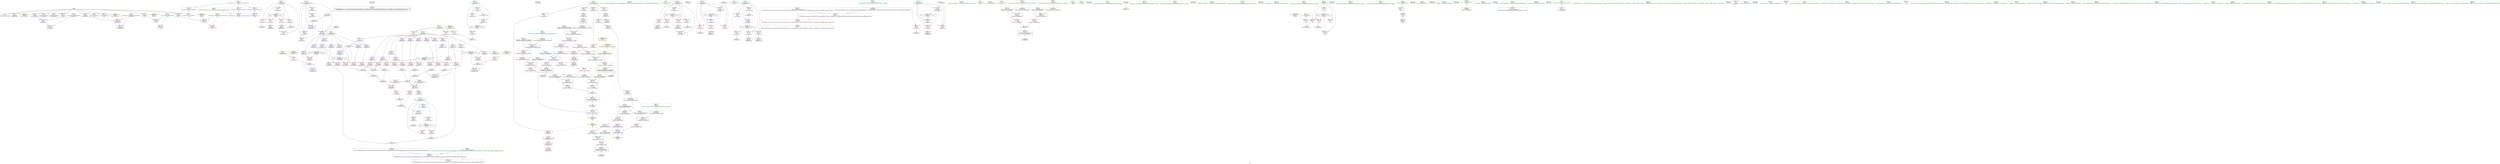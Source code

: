 digraph "SVFG" {
	label="SVFG";

	Node0x55a090b51480 [shape=record,color=grey,label="{NodeID: 0\nNullPtr}"];
	Node0x55a090b51480 -> Node0x55a090b784e0[style=solid];
	Node0x55a090b51480 -> Node0x55a090b785e0[style=solid];
	Node0x55a090b51480 -> Node0x55a090b786b0[style=solid];
	Node0x55a090b51480 -> Node0x55a090b78780[style=solid];
	Node0x55a090b51480 -> Node0x55a090b78850[style=solid];
	Node0x55a090b51480 -> Node0x55a090b78920[style=solid];
	Node0x55a090b51480 -> Node0x55a090b75690[style=solid];
	Node0x55a090b51480 -> Node0x55a090b75760[style=solid];
	Node0x55a090b51480 -> Node0x55a090b75830[style=solid];
	Node0x55a090b51480 -> Node0x55a090b75900[style=solid];
	Node0x55a090b51480 -> Node0x55a090b759d0[style=solid];
	Node0x55a090b51480 -> Node0x55a090b83900[style=solid];
	Node0x55a090ba0900 [shape=record,color=black,label="{NodeID: 443\nMR_4V_3 = PHI(MR_4V_4, MR_4V_2, )\npts\{54 \}\n}"];
	Node0x55a090ba0900 -> Node0x55a090b7d600[style=dashed];
	Node0x55a090ba0900 -> Node0x55a090b7d6d0[style=dashed];
	Node0x55a090ba0900 -> Node0x55a090b7d7a0[style=dashed];
	Node0x55a090ba0900 -> Node0x55a090b7d870[style=dashed];
	Node0x55a090ba0900 -> Node0x55a090b83c70[style=dashed];
	Node0x55a090b84e50 [shape=record,color=blue,label="{NodeID: 277\n73\<--269\ndDist\<--call85\n_Z4calcB5cxx11v\n}"];
	Node0x55a090b84e50 -> Node0x55a090b78c60[style=dashed];
	Node0x55a090b78b90 [shape=record,color=red,label="{NodeID: 194\n268\<--73\n\<--dDist\n_Z4calcB5cxx11v\n}"];
	Node0x55a090b752a0 [shape=record,color=black,label="{NodeID: 111\n163\<--162\nconv\<--\n_Z4calcB5cxx11v\n}"];
	Node0x55a090b752a0 -> Node0x55a090b8f970[style=solid];
	Node0x55a090b73d80 [shape=record,color=green,label="{NodeID: 28\n51\<--52\nv\<--v_field_insensitive\n_Z4calcB5cxx11v\n}"];
	Node0x55a090b73d80 -> Node0x55a090b7c1b0[style=solid];
	Node0x55a090b73d80 -> Node0x55a090b7c280[style=solid];
	Node0x55a090b73d80 -> Node0x55a090b7c350[style=solid];
	Node0x55a090b73d80 -> Node0x55a090b7c420[style=solid];
	Node0x55a090b73d80 -> Node0x55a090b7c4f0[style=solid];
	Node0x55a090b73d80 -> Node0x55a090b7c5c0[style=solid];
	Node0x55a090b73d80 -> Node0x55a090b7c690[style=solid];
	Node0x55a090b73d80 -> Node0x55a090b7c760[style=solid];
	Node0x55a090b73d80 -> Node0x55a090b7c830[style=solid];
	Node0x55a090b73d80 -> Node0x55a090b7c900[style=solid];
	Node0x55a090b73d80 -> Node0x55a090b7c9d0[style=solid];
	Node0x55a090b73d80 -> Node0x55a090b7caa0[style=solid];
	Node0x55a090b73d80 -> Node0x55a090b7cb70[style=solid];
	Node0x55a090bbfa90 [shape=record,color=black,label="{NodeID: 554\n119 = PHI()\n}"];
	Node0x55a090ba64d0 [shape=record,color=yellow,style=double,label="{NodeID: 471\n30V_1 = ENCHI(MR_30V_0)\npts\{80 \}\nFun[_Z4calcB5cxx11v]}"];
	Node0x55a090ba64d0 -> Node0x55a090b84f20[style=dashed];
	Node0x55a090b7a250 [shape=record,color=red,label="{NodeID: 222\n294\<--293\nvtable88\<--\n_Z4calcB5cxx11v\n}"];
	Node0x55a090b7a250 -> Node0x55a090b7cd10[style=solid];
	Node0x55a090b7bda0 [shape=record,color=purple,label="{NodeID: 139\n166\<--49\narrayidx36\<--d\n_Z4calcB5cxx11v\n}"];
	Node0x55a090b7bda0 -> Node0x55a090b793b0[style=solid];
	Node0x55a090b7bda0 -> Node0x55a090b84490[style=solid];
	Node0x55a090b766a0 [shape=record,color=green,label="{NodeID: 56\n322\<--323\n_ZNSt7__cxx1118basic_stringstreamIcSt11char_traitsIcESaIcEED1Ev\<--_ZNSt7__cxx1118basic_stringstreamIcSt11char_traitsIcESaIcEED1Ev_field_insensitive\n}"];
	Node0x55a090b8ea70 [shape=record,color=grey,label="{NodeID: 416\n553 = Binary(551, 552, )\n}"];
	Node0x55a090b8ea70 -> Node0x55a090b7b4f0[style=solid];
	Node0x55a090b83800 [shape=record,color=blue,label="{NodeID: 250\n560\<--18\nllvm.global_ctors_1\<--_GLOBAL__sub_I_txandi_1_1.cpp\nGlob }"];
	Node0x55a090b7d460 [shape=record,color=red,label="{NodeID: 167\n162\<--47\n\<--N\n_Z4calcB5cxx11v\n}"];
	Node0x55a090b7d460 -> Node0x55a090b752a0[style=solid];
	Node0x55a090b77fa0 [shape=record,color=green,label="{NodeID: 84\n527\<--528\n__a.addr\<--__a.addr_field_insensitive\n_ZStoRRSt13_Ios_FmtflagsS_\n}"];
	Node0x55a090b77fa0 -> Node0x55a090b83250[style=solid];
	Node0x55a090b77fa0 -> Node0x55a090b83320[style=solid];
	Node0x55a090b77fa0 -> Node0x55a090b85dc0[style=solid];
	Node0x55a090b70dd0 [shape=record,color=green,label="{NodeID: 1\n7\<--1\n__dso_handle\<--dummyObj\nGlob }"];
	Node0x55a090b84f20 [shape=record,color=blue,label="{NodeID: 278\n79\<--326\nexn.slot\<--\n_Z4calcB5cxx11v\n}"];
	Node0x55a090b84f20 -> Node0x55a090b79070[style=dashed];
	Node0x55a090b78c60 [shape=record,color=red,label="{NodeID: 195\n308\<--73\n\<--dDist\n_Z4calcB5cxx11v\n}"];
	Node0x55a090b75370 [shape=record,color=black,label="{NodeID: 112\n165\<--164\nidxprom35\<--\n_Z4calcB5cxx11v\n}"];
	Node0x55a090b73e50 [shape=record,color=green,label="{NodeID: 29\n53\<--54\ni\<--i_field_insensitive\n_Z4calcB5cxx11v\n}"];
	Node0x55a090b73e50 -> Node0x55a090b7d600[style=solid];
	Node0x55a090b73e50 -> Node0x55a090b7d6d0[style=solid];
	Node0x55a090b73e50 -> Node0x55a090b7d7a0[style=solid];
	Node0x55a090b73e50 -> Node0x55a090b7d870[style=solid];
	Node0x55a090b73e50 -> Node0x55a090b83a00[style=solid];
	Node0x55a090b73e50 -> Node0x55a090b83c70[style=solid];
	Node0x55a090bbfb90 [shape=record,color=black,label="{NodeID: 555\n28 = PHI()\n}"];
	Node0x55a090ba65b0 [shape=record,color=yellow,style=double,label="{NodeID: 472\n32V_1 = ENCHI(MR_32V_0)\npts\{82 \}\nFun[_Z4calcB5cxx11v]}"];
	Node0x55a090ba65b0 -> Node0x55a090b84ff0[style=dashed];
	Node0x55a090b7a320 [shape=record,color=red,label="{NodeID: 223\n297\<--296\nvbase.offset90\<--\n_Z4calcB5cxx11v\n}"];
	Node0x55a090b7be70 [shape=record,color=purple,label="{NodeID: 140\n183\<--49\narrayidx44\<--d\n_Z4calcB5cxx11v\n}"];
	Node0x55a090b7be70 -> Node0x55a090b79550[style=solid];
	Node0x55a090b767a0 [shape=record,color=green,label="{NodeID: 57\n348\<--349\n__x.addr\<--__x.addr_field_insensitive\n_ZSt3powIdiEN9__gnu_cxx11__promote_2IT_T0_NS0_9__promoteIS2_Xsr3std12__is_integerIS2_EE7__valueEE6__typeENS4_IS3_Xsr3std12__is_integerIS3_EE7__valueEE6__typeEE6__typeES2_S3_\n}"];
	Node0x55a090b767a0 -> Node0x55a090b7a3f0[style=solid];
	Node0x55a090b767a0 -> Node0x55a090b850c0[style=solid];
	Node0x55a090b8ebf0 [shape=record,color=grey,label="{NodeID: 417\n131 = Binary(130, 105, )\n}"];
	Node0x55a090b8ebf0 -> Node0x55a090b83fb0[style=solid];
	Node0x55a090b83900 [shape=record,color=blue, style = dotted,label="{NodeID: 251\n561\<--3\nllvm.global_ctors_2\<--dummyVal\nGlob }"];
	Node0x55a090b7d530 [shape=record,color=red,label="{NodeID: 168\n170\<--47\n\<--N\n_Z4calcB5cxx11v\n}"];
	Node0x55a090b7d530 -> Node0x55a090b75440[style=solid];
	Node0x55a090b78070 [shape=record,color=green,label="{NodeID: 85\n529\<--530\n__b.addr\<--__b.addr_field_insensitive\n_ZStoRRSt13_Ios_FmtflagsS_\n}"];
	Node0x55a090b78070 -> Node0x55a090b833f0[style=solid];
	Node0x55a090b78070 -> Node0x55a090b85e90[style=solid];
	Node0x55a090b70e60 [shape=record,color=green,label="{NodeID: 2\n8\<--1\n_ZSt3cin\<--dummyObj\nGlob }"];
	Node0x55a090b84ff0 [shape=record,color=blue,label="{NodeID: 279\n81\<--328\nehselector.slot\<--\n_Z4calcB5cxx11v\n}"];
	Node0x55a090b84ff0 -> Node0x55a090b79140[style=dashed];
	Node0x55a090b78d30 [shape=record,color=red,label="{NodeID: 196\n242\<--75\n\<--i70\n_Z4calcB5cxx11v\n}"];
	Node0x55a090b78d30 -> Node0x55a090b90270[style=solid];
	Node0x55a090b75440 [shape=record,color=black,label="{NodeID: 113\n171\<--170\nconv37\<--\n_Z4calcB5cxx11v\n}"];
	Node0x55a090b75440 -> Node0x55a090b8f670[style=solid];
	Node0x55a090b73f20 [shape=record,color=green,label="{NodeID: 30\n55\<--56\ni3\<--i3_field_insensitive\n_Z4calcB5cxx11v\n}"];
	Node0x55a090b73f20 -> Node0x55a090b7d940[style=solid];
	Node0x55a090b73f20 -> Node0x55a090b7da10[style=solid];
	Node0x55a090b73f20 -> Node0x55a090b83d40[style=solid];
	Node0x55a090b73f20 -> Node0x55a090b842f0[style=solid];
	Node0x55a090bbfc90 [shape=record,color=black,label="{NodeID: 556\n256 = PHI(345, )\n}"];
	Node0x55a090bbfc90 -> Node0x55a090b800d0[style=solid];
	Node0x55a090b7a3f0 [shape=record,color=red,label="{NodeID: 224\n354\<--348\n\<--__x.addr\n_ZSt3powIdiEN9__gnu_cxx11__promote_2IT_T0_NS0_9__promoteIS2_Xsr3std12__is_integerIS2_EE7__valueEE6__typeENS4_IS3_Xsr3std12__is_integerIS3_EE7__valueEE6__typeEE6__typeES2_S3_\n}"];
	Node0x55a090b7bf40 [shape=record,color=purple,label="{NodeID: 141\n188\<--49\narrayidx46\<--d\n_Z4calcB5cxx11v\n}"];
	Node0x55a090b7bf40 -> Node0x55a090b796f0[style=solid];
	Node0x55a090b76870 [shape=record,color=green,label="{NodeID: 58\n350\<--351\n__y.addr\<--__y.addr_field_insensitive\n_ZSt3powIdiEN9__gnu_cxx11__promote_2IT_T0_NS0_9__promoteIS2_Xsr3std12__is_integerIS2_EE7__valueEE6__typeENS4_IS3_Xsr3std12__is_integerIS3_EE7__valueEE6__typeEE6__typeES2_S3_\n}"];
	Node0x55a090b76870 -> Node0x55a090b7a4c0[style=solid];
	Node0x55a090b76870 -> Node0x55a090b85190[style=solid];
	Node0x55a090b8ed70 [shape=record,color=grey,label="{NodeID: 418\n149 = Binary(148, 105, )\n}"];
	Node0x55a090b8ed70 -> Node0x55a090b84220[style=solid];
	Node0x55a090b83a00 [shape=record,color=blue,label="{NodeID: 252\n53\<--87\ni\<--\n_Z4calcB5cxx11v\n}"];
	Node0x55a090b83a00 -> Node0x55a090ba0900[style=dashed];
	Node0x55a090b7d600 [shape=record,color=red,label="{NodeID: 169\n89\<--53\n\<--i\n_Z4calcB5cxx11v\n}"];
	Node0x55a090b7d600 -> Node0x55a090b8fc70[style=solid];
	Node0x55a090b78140 [shape=record,color=green,label="{NodeID: 86\n537\<--538\n_ZStorSt13_Ios_FmtflagsS_\<--_ZStorSt13_Ios_FmtflagsS__field_insensitive\n}"];
	Node0x55a090b5ff90 [shape=record,color=green,label="{NodeID: 3\n9\<--1\n.str\<--dummyObj\nGlob }"];
	Node0x55a090ba1800 [shape=record,color=black,label="{NodeID: 446\nMR_16V_3 = PHI(MR_16V_4, MR_16V_2, )\npts\{66 \}\n}"];
	Node0x55a090ba1800 -> Node0x55a090b7e160[style=dashed];
	Node0x55a090ba1800 -> Node0x55a090b7e230[style=dashed];
	Node0x55a090ba1800 -> Node0x55a090b7e300[style=dashed];
	Node0x55a090ba1800 -> Node0x55a090b7e3d0[style=dashed];
	Node0x55a090ba1800 -> Node0x55a090b84630[style=dashed];
	Node0x55a090b850c0 [shape=record,color=blue,label="{NodeID: 280\n348\<--346\n__x.addr\<--__x\n_ZSt3powIdiEN9__gnu_cxx11__promote_2IT_T0_NS0_9__promoteIS2_Xsr3std12__is_integerIS2_EE7__valueEE6__typeENS4_IS3_Xsr3std12__is_integerIS3_EE7__valueEE6__typeEE6__typeES2_S3_\n}"];
	Node0x55a090b850c0 -> Node0x55a090b7a3f0[style=dashed];
	Node0x55a090b78e00 [shape=record,color=red,label="{NodeID: 197\n245\<--75\n\<--i70\n_Z4calcB5cxx11v\n}"];
	Node0x55a090b78e00 -> Node0x55a090b7aa10[style=solid];
	Node0x55a090b75510 [shape=record,color=black,label="{NodeID: 114\n173\<--172\nidxprom38\<--\n_Z4calcB5cxx11v\n}"];
	Node0x55a090b73ff0 [shape=record,color=green,label="{NodeID: 31\n57\<--58\nj\<--j_field_insensitive\n_Z4calcB5cxx11v\n}"];
	Node0x55a090b73ff0 -> Node0x55a090b7dae0[style=solid];
	Node0x55a090b73ff0 -> Node0x55a090b7dbb0[style=solid];
	Node0x55a090b73ff0 -> Node0x55a090b7dc80[style=solid];
	Node0x55a090b73ff0 -> Node0x55a090b83e10[style=solid];
	Node0x55a090b73ff0 -> Node0x55a090b83fb0[style=solid];
	Node0x55a090bbfec0 [shape=record,color=black,label="{NodeID: 557\n269 = PHI()\n}"];
	Node0x55a090bbfec0 -> Node0x55a090b84e50[style=solid];
	Node0x55a090b7a4c0 [shape=record,color=red,label="{NodeID: 225\n355\<--350\n\<--__y.addr\n_ZSt3powIdiEN9__gnu_cxx11__promote_2IT_T0_NS0_9__promoteIS2_Xsr3std12__is_integerIS2_EE7__valueEE6__typeENS4_IS3_Xsr3std12__is_integerIS3_EE7__valueEE6__typeEE6__typeES2_S3_\n}"];
	Node0x55a090b7a4c0 -> Node0x55a090b7af40[style=solid];
	Node0x55a090b7c010 [shape=record,color=purple,label="{NodeID: 142\n194\<--49\narrayidx50\<--d\n_Z4calcB5cxx11v\n}"];
	Node0x55a090b7c010 -> Node0x55a090b79890[style=solid];
	Node0x55a090b76940 [shape=record,color=green,label="{NodeID: 59\n358\<--359\npow\<--pow_field_insensitive\n}"];
	Node0x55a090b8eef0 [shape=record,color=grey,label="{NodeID: 419\n216 = Binary(213, 215, )\n}"];
	Node0x55a090b8eef0 -> Node0x55a090b8f070[style=solid];
	Node0x55a090b83ad0 [shape=record,color=blue,label="{NodeID: 253\n95\<--97\narrayidx\<--\n_Z4calcB5cxx11v\n}"];
	Node0x55a090b83ad0 -> Node0x55a090b83ad0[style=dashed];
	Node0x55a090b83ad0 -> Node0x55a090b9f500[style=dashed];
	Node0x55a090b83ad0 -> Node0x55a090ba2200[style=dashed];
	Node0x55a090b7d6d0 [shape=record,color=red,label="{NodeID: 170\n93\<--53\n\<--i\n_Z4calcB5cxx11v\n}"];
	Node0x55a090b7d6d0 -> Node0x55a090b74f60[style=solid];
	Node0x55a090b78240 [shape=record,color=green,label="{NodeID: 87\n545\<--546\n__a.addr\<--__a.addr_field_insensitive\n_ZStorSt13_Ios_FmtflagsS_\n}"];
	Node0x55a090b78240 -> Node0x55a090b83590[style=solid];
	Node0x55a090b78240 -> Node0x55a090b86030[style=solid];
	Node0x55a090b60020 [shape=record,color=green,label="{NodeID: 4\n11\<--1\n_ZSt4cout\<--dummyObj\nGlob }"];
	Node0x55a090ba1d00 [shape=record,color=black,label="{NodeID: 447\nMR_34V_7 = PHI(MR_34V_8, MR_34V_4, )\npts\{500000 \}\n}"];
	Node0x55a090ba1d00 -> Node0x55a090b793b0[style=dashed];
	Node0x55a090ba1d00 -> Node0x55a090b79550[style=dashed];
	Node0x55a090ba1d00 -> Node0x55a090b796f0[style=dashed];
	Node0x55a090ba1d00 -> Node0x55a090b79890[style=dashed];
	Node0x55a090ba1d00 -> Node0x55a090b79f10[style=dashed];
	Node0x55a090ba1d00 -> Node0x55a090b84490[style=dashed];
	Node0x55a090b85190 [shape=record,color=blue,label="{NodeID: 281\n350\<--347\n__y.addr\<--__y\n_ZSt3powIdiEN9__gnu_cxx11__promote_2IT_T0_NS0_9__promoteIS2_Xsr3std12__is_integerIS2_EE7__valueEE6__typeENS4_IS3_Xsr3std12__is_integerIS3_EE7__valueEE6__typeEE6__typeES2_S3_\n}"];
	Node0x55a090b85190 -> Node0x55a090b7a4c0[style=dashed];
	Node0x55a090b78ed0 [shape=record,color=red,label="{NodeID: 198\n249\<--75\n\<--i70\n_Z4calcB5cxx11v\n}"];
	Node0x55a090b78ed0 -> Node0x55a090b7aaa0[style=solid];
	Node0x55a090b7aa10 [shape=record,color=black,label="{NodeID: 115\n246\<--245\nidxprom74\<--\n_Z4calcB5cxx11v\n}"];
	Node0x55a090b740c0 [shape=record,color=green,label="{NodeID: 32\n59\<--60\na\<--a_field_insensitive\n_Z4calcB5cxx11v\n}"];
	Node0x55a090b740c0 -> Node0x55a090b7dd50[style=solid];
	Node0x55a090bbff90 [shape=record,color=black,label="{NodeID: 558\n273 = PHI(363, )\n}"];
	Node0x55a090b7a590 [shape=record,color=red,label="{NodeID: 226\n372\<--366\n\<--__a.addr\n_ZStorSt13_Ios_OpenmodeS_\n}"];
	Node0x55a090b7a590 -> Node0x55a090b8dff0[style=solid];
	Node0x55a090b7c0e0 [shape=record,color=purple,label="{NodeID: 143\n247\<--49\narrayidx75\<--d\n_Z4calcB5cxx11v\n}"];
	Node0x55a090b7c0e0 -> Node0x55a090b79f10[style=solid];
	Node0x55a090b76a40 [shape=record,color=green,label="{NodeID: 60\n366\<--367\n__a.addr\<--__a.addr_field_insensitive\n_ZStorSt13_Ios_OpenmodeS_\n}"];
	Node0x55a090b76a40 -> Node0x55a090b7a590[style=solid];
	Node0x55a090b76a40 -> Node0x55a090b85260[style=solid];
	Node0x55a090b8f070 [shape=record,color=grey,label="{NodeID: 420\n217 = Binary(211, 216, )\n}"];
	Node0x55a090b8f070 -> Node0x55a090b847d0[style=solid];
	Node0x55a090b83ba0 [shape=record,color=blue,label="{NodeID: 254\n100\<--97\narrayidx2\<--\n_Z4calcB5cxx11v\n}"];
	Node0x55a090b83ba0 -> Node0x55a090b83ba0[style=dashed];
	Node0x55a090b83ba0 -> Node0x55a090ba1d00[style=dashed];
	Node0x55a090b83ba0 -> Node0x55a090ba4a00[style=dashed];
	Node0x55a090b7d7a0 [shape=record,color=red,label="{NodeID: 171\n98\<--53\n\<--i\n_Z4calcB5cxx11v\n}"];
	Node0x55a090b7d7a0 -> Node0x55a090b75030[style=solid];
	Node0x55a090b78310 [shape=record,color=green,label="{NodeID: 88\n547\<--548\n__b.addr\<--__b.addr_field_insensitive\n_ZStorSt13_Ios_FmtflagsS_\n}"];
	Node0x55a090b78310 -> Node0x55a090b83660[style=solid];
	Node0x55a090b78310 -> Node0x55a090b86100[style=solid];
	Node0x55a090b600b0 [shape=record,color=green,label="{NodeID: 5\n12\<--1\n.str.1\<--dummyObj\nGlob }"];
	Node0x55a090ba2200 [shape=record,color=black,label="{NodeID: 448\nMR_36V_7 = PHI(MR_36V_8, MR_36V_4, )\npts\{520000 \}\n}"];
	Node0x55a090ba2200 -> Node0x55a090b79480[style=dashed];
	Node0x55a090ba2200 -> Node0x55a090b79620[style=dashed];
	Node0x55a090ba2200 -> Node0x55a090b797c0[style=dashed];
	Node0x55a090ba2200 -> Node0x55a090b79960[style=dashed];
	Node0x55a090ba2200 -> Node0x55a090b79a30[style=dashed];
	Node0x55a090ba2200 -> Node0x55a090b79b00[style=dashed];
	Node0x55a090ba2200 -> Node0x55a090b79bd0[style=dashed];
	Node0x55a090ba2200 -> Node0x55a090b79ca0[style=dashed];
	Node0x55a090ba2200 -> Node0x55a090b79d70[style=dashed];
	Node0x55a090ba2200 -> Node0x55a090b79e40[style=dashed];
	Node0x55a090ba2200 -> Node0x55a090b79fe0[style=dashed];
	Node0x55a090ba2200 -> Node0x55a090b84560[style=dashed];
	Node0x55a090b85260 [shape=record,color=blue,label="{NodeID: 282\n366\<--364\n__a.addr\<--__a\n_ZStorSt13_Ios_OpenmodeS_\n}"];
	Node0x55a090b85260 -> Node0x55a090b7a590[style=dashed];
	Node0x55a090b78fa0 [shape=record,color=red,label="{NodeID: 199\n264\<--75\n\<--i70\n_Z4calcB5cxx11v\n}"];
	Node0x55a090b78fa0 -> Node0x55a090b80250[style=solid];
	Node0x55a090b7aaa0 [shape=record,color=black,label="{NodeID: 116\n250\<--249\nidxprom76\<--\n_Z4calcB5cxx11v\n}"];
	Node0x55a090b74190 [shape=record,color=green,label="{NodeID: 33\n61\<--62\nj16\<--j16_field_insensitive\n_Z4calcB5cxx11v\n}"];
	Node0x55a090b74190 -> Node0x55a090b7de20[style=solid];
	Node0x55a090b74190 -> Node0x55a090b7def0[style=solid];
	Node0x55a090b74190 -> Node0x55a090b7dfc0[style=solid];
	Node0x55a090b74190 -> Node0x55a090b84080[style=solid];
	Node0x55a090b74190 -> Node0x55a090b84220[style=solid];
	Node0x55a090bc0100 [shape=record,color=black,label="{NodeID: 559\n289 = PHI(379, )\n}"];
	Node0x55a090b7a660 [shape=record,color=red,label="{NodeID: 227\n373\<--368\n\<--__b.addr\n_ZStorSt13_Ios_OpenmodeS_\n}"];
	Node0x55a090b7a660 -> Node0x55a090b8dff0[style=solid];
	Node0x55a090b7c1b0 [shape=record,color=purple,label="{NodeID: 144\n95\<--51\narrayidx\<--v\n_Z4calcB5cxx11v\n}"];
	Node0x55a090b7c1b0 -> Node0x55a090b83ad0[style=solid];
	Node0x55a090b76b10 [shape=record,color=green,label="{NodeID: 61\n368\<--369\n__b.addr\<--__b.addr_field_insensitive\n_ZStorSt13_Ios_OpenmodeS_\n}"];
	Node0x55a090b76b10 -> Node0x55a090b7a660[style=solid];
	Node0x55a090b76b10 -> Node0x55a090b85330[style=solid];
	Node0x55a090b8f1f0 [shape=record,color=grey,label="{NodeID: 421\n145 = Binary(144, 140, )\n}"];
	Node0x55a090b8f1f0 -> Node0x55a090b84150[style=solid];
	Node0x55a090b83c70 [shape=record,color=blue,label="{NodeID: 255\n53\<--104\ni\<--inc\n_Z4calcB5cxx11v\n}"];
	Node0x55a090b83c70 -> Node0x55a090ba0900[style=dashed];
	Node0x55a090b7d870 [shape=record,color=red,label="{NodeID: 172\n103\<--53\n\<--i\n_Z4calcB5cxx11v\n}"];
	Node0x55a090b7d870 -> Node0x55a090b806d0[style=solid];
	Node0x55a090b783e0 [shape=record,color=green,label="{NodeID: 89\n18\<--555\n_GLOBAL__sub_I_txandi_1_1.cpp\<--_GLOBAL__sub_I_txandi_1_1.cpp_field_insensitive\n}"];
	Node0x55a090b783e0 -> Node0x55a090b83800[style=solid];
	Node0x55a090b60140 [shape=record,color=green,label="{NodeID: 6\n14\<--1\n.str.2\<--dummyObj\nGlob }"];
	Node0x55a090ba2700 [shape=record,color=black,label="{NodeID: 449\nMR_12V_2 = PHI(MR_12V_4, MR_12V_1, )\npts\{62 \}\n}"];
	Node0x55a090ba2700 -> Node0x55a090b84080[style=dashed];
	Node0x55a090b85330 [shape=record,color=blue,label="{NodeID: 283\n368\<--365\n__b.addr\<--__b\n_ZStorSt13_Ios_OpenmodeS_\n}"];
	Node0x55a090b85330 -> Node0x55a090b7a660[style=dashed];
	Node0x55a090b79070 [shape=record,color=red,label="{NodeID: 200\n332\<--79\nexn\<--exn.slot\n_Z4calcB5cxx11v\n}"];
	Node0x55a090b7ab30 [shape=record,color=black,label="{NodeID: 117\n284\<--283\n\<--vbase.offset.ptr\n_Z4calcB5cxx11v\n}"];
	Node0x55a090b7ab30 -> Node0x55a090b7a180[style=solid];
	Node0x55a090b74260 [shape=record,color=green,label="{NodeID: 34\n63\<--64\na20\<--a20_field_insensitive\n_Z4calcB5cxx11v\n}"];
	Node0x55a090b74260 -> Node0x55a090b7e090[style=solid];
	Node0x55a090bc0210 [shape=record,color=black,label="{NodeID: 560\n139 = PHI()\n}"];
	Node0x55a090b7a730 [shape=record,color=red,label="{NodeID: 228\n390\<--382\nthis1\<--this.addr\n_ZNSt8ios_base4setfESt13_Ios_Fmtflags\n}"];
	Node0x55a090b7a730 -> Node0x55a090b7ceb0[style=solid];
	Node0x55a090b7a730 -> Node0x55a090b7cf80[style=solid];
	Node0x55a090b7c280 [shape=record,color=purple,label="{NodeID: 145\n143\<--51\narrayidx23\<--v\n_Z4calcB5cxx11v\n}"];
	Node0x55a090b7c280 -> Node0x55a090b792e0[style=solid];
	Node0x55a090b7c280 -> Node0x55a090b84150[style=solid];
	Node0x55a090b76be0 [shape=record,color=green,label="{NodeID: 62\n382\<--383\nthis.addr\<--this.addr_field_insensitive\n_ZNSt8ios_base4setfESt13_Ios_Fmtflags\n}"];
	Node0x55a090b76be0 -> Node0x55a090b7a730[style=solid];
	Node0x55a090b76be0 -> Node0x55a090b85400[style=solid];
	Node0x55a090b8f370 [shape=record,color=grey,label="{NodeID: 422\n228 = Binary(229, 227, )\n}"];
	Node0x55a090b8f370 -> Node0x55a090b8f4f0[style=solid];
	Node0x55a090b83d40 [shape=record,color=blue,label="{NodeID: 256\n55\<--87\ni3\<--\n_Z4calcB5cxx11v\n}"];
	Node0x55a090b83d40 -> Node0x55a090ba3100[style=dashed];
	Node0x55a090b7d940 [shape=record,color=red,label="{NodeID: 173\n110\<--55\n\<--i3\n_Z4calcB5cxx11v\n}"];
	Node0x55a090b7d940 -> Node0x55a090b903f0[style=solid];
	Node0x55a090b784e0 [shape=record,color=black,label="{NodeID: 90\n2\<--3\ndummyVal\<--dummyVal\n}"];
	Node0x55a090b60980 [shape=record,color=green,label="{NodeID: 7\n17\<--1\n\<--dummyObj\nCan only get source location for instruction, argument, global var or function.}"];
	Node0x55a090ba2c00 [shape=record,color=black,label="{NodeID: 450\nMR_8V_2 = PHI(MR_8V_4, MR_8V_1, )\npts\{58 \}\n}"];
	Node0x55a090ba2c00 -> Node0x55a090b83e10[style=dashed];
	Node0x55a090b85400 [shape=record,color=blue,label="{NodeID: 284\n382\<--380\nthis.addr\<--this\n_ZNSt8ios_base4setfESt13_Ios_Fmtflags\n}"];
	Node0x55a090b85400 -> Node0x55a090b7a730[style=dashed];
	Node0x55a090b79140 [shape=record,color=red,label="{NodeID: 201\n333\<--81\nsel\<--ehselector.slot\n_Z4calcB5cxx11v\n}"];
	Node0x55a090b7ac00 [shape=record,color=black,label="{NodeID: 118\n288\<--287\n\<--add.ptr\n_Z4calcB5cxx11v\n|{<s0>11}}"];
	Node0x55a090b7ac00:s0 -> Node0x55a090bc1440[style=solid,color=red];
	Node0x55a090b74330 [shape=record,color=green,label="{NodeID: 35\n65\<--66\ni31\<--i31_field_insensitive\n_Z4calcB5cxx11v\n}"];
	Node0x55a090b74330 -> Node0x55a090b7e160[style=solid];
	Node0x55a090b74330 -> Node0x55a090b7e230[style=solid];
	Node0x55a090b74330 -> Node0x55a090b7e300[style=solid];
	Node0x55a090b74330 -> Node0x55a090b7e3d0[style=solid];
	Node0x55a090b74330 -> Node0x55a090b843c0[style=solid];
	Node0x55a090b74330 -> Node0x55a090b84630[style=solid];
	Node0x55a090bc02e0 [shape=record,color=black,label="{NodeID: 561\n221 = PHI()\n}"];
	Node0x55a090bc02e0 -> Node0x55a090b90570[style=solid];
	Node0x55a090b7a800 [shape=record,color=red,label="{NodeID: 229\n394\<--384\n\<--__fmtfl.addr\n_ZNSt8ios_base4setfESt13_Ios_Fmtflags\n|{<s0>20}}"];
	Node0x55a090b7a800:s0 -> Node0x55a090bc1300[style=solid,color=red];
	Node0x55a090b7c350 [shape=record,color=purple,label="{NodeID: 146\n174\<--51\narrayidx39\<--v\n_Z4calcB5cxx11v\n}"];
	Node0x55a090b7c350 -> Node0x55a090b79480[style=solid];
	Node0x55a090b7c350 -> Node0x55a090b84560[style=solid];
	Node0x55a090b76cb0 [shape=record,color=green,label="{NodeID: 63\n384\<--385\n__fmtfl.addr\<--__fmtfl.addr_field_insensitive\n_ZNSt8ios_base4setfESt13_Ios_Fmtflags\n}"];
	Node0x55a090b76cb0 -> Node0x55a090b7a800[style=solid];
	Node0x55a090b76cb0 -> Node0x55a090b854d0[style=solid];
	Node0x55a090b8f4f0 [shape=record,color=grey,label="{NodeID: 423\n231 = Binary(228, 230, )\n}"];
	Node0x55a090b8f4f0 -> Node0x55a090b84970[style=solid];
	Node0x55a090b83e10 [shape=record,color=blue,label="{NodeID: 257\n57\<--87\nj\<--\n_Z4calcB5cxx11v\n}"];
	Node0x55a090b83e10 -> Node0x55a090b7dae0[style=dashed];
	Node0x55a090b83e10 -> Node0x55a090b7dbb0[style=dashed];
	Node0x55a090b83e10 -> Node0x55a090b7dc80[style=dashed];
	Node0x55a090b83e10 -> Node0x55a090b83fb0[style=dashed];
	Node0x55a090b83e10 -> Node0x55a090ba2c00[style=dashed];
	Node0x55a090b7da10 [shape=record,color=red,label="{NodeID: 174\n153\<--55\n\<--i3\n_Z4calcB5cxx11v\n}"];
	Node0x55a090b7da10 -> Node0x55a090b8e770[style=solid];
	Node0x55a090b785e0 [shape=record,color=black,label="{NodeID: 91\n325\<--3\n\<--dummyVal\n_Z4calcB5cxx11v\n}"];
	Node0x55a090b60a40 [shape=record,color=green,label="{NodeID: 8\n87\<--1\n\<--dummyObj\nCan only get source location for instruction, argument, global var or function.}"];
	Node0x55a090ba3100 [shape=record,color=black,label="{NodeID: 451\nMR_6V_3 = PHI(MR_6V_4, MR_6V_2, )\npts\{56 \}\n}"];
	Node0x55a090ba3100 -> Node0x55a090b7d940[style=dashed];
	Node0x55a090ba3100 -> Node0x55a090b7da10[style=dashed];
	Node0x55a090ba3100 -> Node0x55a090b842f0[style=dashed];
	Node0x55a090b854d0 [shape=record,color=blue,label="{NodeID: 285\n384\<--381\n__fmtfl.addr\<--__fmtfl\n_ZNSt8ios_base4setfESt13_Ios_Fmtflags\n}"];
	Node0x55a090b854d0 -> Node0x55a090b7a800[style=dashed];
	Node0x55a090b79210 [shape=record,color=red,label="{NodeID: 202\n126\<--125\n\<--arrayidx12\n_Z4calcB5cxx11v\n}"];
	Node0x55a090b79210 -> Node0x55a090b803d0[style=solid];
	Node0x55a090b7acd0 [shape=record,color=black,label="{NodeID: 119\n296\<--295\n\<--vbase.offset.ptr89\n_Z4calcB5cxx11v\n}"];
	Node0x55a090b7acd0 -> Node0x55a090b7a320[style=solid];
	Node0x55a090b74400 [shape=record,color=green,label="{NodeID: 36\n67\<--68\ndNum\<--dNum_field_insensitive\n_Z4calcB5cxx11v\n}"];
	Node0x55a090b74400 -> Node0x55a090b7e4a0[style=solid];
	Node0x55a090b74400 -> Node0x55a090b84700[style=solid];
	Node0x55a090bc03b0 [shape=record,color=black,label="{NodeID: 562\n301 = PHI(405, )\n}"];
	Node0x55a090b7a8d0 [shape=record,color=red,label="{NodeID: 230\n399\<--386\n\<--__old\n_ZNSt8ios_base4setfESt13_Ios_Fmtflags\n}"];
	Node0x55a090b7a8d0 -> Node0x55a090b7b1b0[style=solid];
	Node0x55a090b7c420 [shape=record,color=purple,label="{NodeID: 147\n185\<--51\narrayidx45\<--v\n_Z4calcB5cxx11v\n}"];
	Node0x55a090b7c420 -> Node0x55a090b79620[style=solid];
	Node0x55a090b76d80 [shape=record,color=green,label="{NodeID: 64\n386\<--387\n__old\<--__old_field_insensitive\n_ZNSt8ios_base4setfESt13_Ios_Fmtflags\n}"];
	Node0x55a090b76d80 -> Node0x55a090b7a8d0[style=solid];
	Node0x55a090b76d80 -> Node0x55a090b855a0[style=solid];
	Node0x55a090b8f670 [shape=record,color=grey,label="{NodeID: 424\n176 = Binary(175, 171, )\n}"];
	Node0x55a090b8f670 -> Node0x55a090b84560[style=solid];
	Node0x55a090b83ee0 [shape=record,color=blue,label="{NodeID: 258\n125\<--127\narrayidx12\<--add\n_Z4calcB5cxx11v\n}"];
	Node0x55a090b83ee0 -> Node0x55a090ba4a00[style=dashed];
	Node0x55a090b7dae0 [shape=record,color=red,label="{NodeID: 175\n116\<--57\n\<--j\n_Z4calcB5cxx11v\n}"];
	Node0x55a090b7dae0 -> Node0x55a090b8fdf0[style=solid];
	Node0x55a090b786b0 [shape=record,color=black,label="{NodeID: 92\n326\<--3\n\<--dummyVal\n_Z4calcB5cxx11v\n}"];
	Node0x55a090b786b0 -> Node0x55a090b84f20[style=solid];
	Node0x55a090b60b40 [shape=record,color=green,label="{NodeID: 9\n91\<--1\n\<--dummyObj\nCan only get source location for instruction, argument, global var or function.}"];
	Node0x55a090b855a0 [shape=record,color=blue,label="{NodeID: 286\n386\<--392\n__old\<--\n_ZNSt8ios_base4setfESt13_Ios_Fmtflags\n}"];
	Node0x55a090b855a0 -> Node0x55a090b7a8d0[style=dashed];
	Node0x55a090b792e0 [shape=record,color=red,label="{NodeID: 203\n144\<--143\n\<--arrayidx23\n_Z4calcB5cxx11v\n}"];
	Node0x55a090b792e0 -> Node0x55a090b8f1f0[style=solid];
	Node0x55a090b7ada0 [shape=record,color=black,label="{NodeID: 120\n300\<--299\n\<--add.ptr91\n_Z4calcB5cxx11v\n|{<s0>12}}"];
	Node0x55a090b7ada0:s0 -> Node0x55a090bbe9e0[style=solid,color=red];
	Node0x55a090b744d0 [shape=record,color=green,label="{NodeID: 37\n69\<--70\ndDen\<--dDen_field_insensitive\n_Z4calcB5cxx11v\n}"];
	Node0x55a090b744d0 -> Node0x55a090b7e570[style=solid];
	Node0x55a090b744d0 -> Node0x55a090b7e640[style=solid];
	Node0x55a090b744d0 -> Node0x55a090b847d0[style=solid];
	Node0x55a090bc04f0 [shape=record,color=black,label="{NodeID: 563\n309 = PHI()\n}"];
	Node0x55a090ba6d10 [shape=record,color=yellow,style=double,label="{NodeID: 480\n28V_1 = ENCHI(MR_28V_0)\npts\{78 \}\nFun[_ZNSt8ios_base4setfESt13_Ios_Fmtflags]|{|<s1>20|<s2>20}}"];
	Node0x55a090ba6d10 -> Node0x55a090b828d0[style=dashed];
	Node0x55a090ba6d10:s1 -> Node0x55a090b834c0[style=dashed,color=red];
	Node0x55a090ba6d10:s2 -> Node0x55a090b85f60[style=dashed,color=red];
	Node0x55a090b828d0 [shape=record,color=red,label="{NodeID: 231\n392\<--391\n\<--_M_flags\n_ZNSt8ios_base4setfESt13_Ios_Fmtflags\n}"];
	Node0x55a090b828d0 -> Node0x55a090b855a0[style=solid];
	Node0x55a090b7c4f0 [shape=record,color=purple,label="{NodeID: 148\n190\<--51\narrayidx47\<--v\n_Z4calcB5cxx11v\n}"];
	Node0x55a090b7c4f0 -> Node0x55a090b797c0[style=solid];
	Node0x55a090b76e50 [shape=record,color=green,label="{NodeID: 65\n397\<--398\n_ZStoRRSt13_Ios_FmtflagsS_\<--_ZStoRRSt13_Ios_FmtflagsS__field_insensitive\n}"];
	Node0x55a090b8f7f0 [shape=record,color=grey,label="{NodeID: 425\n180 = Binary(179, 105, )\n}"];
	Node0x55a090b8f7f0 -> Node0x55a090b84630[style=solid];
	Node0x55a090b83fb0 [shape=record,color=blue,label="{NodeID: 259\n57\<--131\nj\<--inc14\n_Z4calcB5cxx11v\n}"];
	Node0x55a090b83fb0 -> Node0x55a090b7dae0[style=dashed];
	Node0x55a090b83fb0 -> Node0x55a090b7dbb0[style=dashed];
	Node0x55a090b83fb0 -> Node0x55a090b7dc80[style=dashed];
	Node0x55a090b83fb0 -> Node0x55a090b83fb0[style=dashed];
	Node0x55a090b83fb0 -> Node0x55a090ba2c00[style=dashed];
	Node0x55a090b7dbb0 [shape=record,color=red,label="{NodeID: 176\n123\<--57\n\<--j\n_Z4calcB5cxx11v\n}"];
	Node0x55a090b7dbb0 -> Node0x55a090b75100[style=solid];
	Node0x55a090b78780 [shape=record,color=black,label="{NodeID: 93\n328\<--3\n\<--dummyVal\n_Z4calcB5cxx11v\n}"];
	Node0x55a090b78780 -> Node0x55a090b84ff0[style=solid];
	Node0x55a090b72c10 [shape=record,color=green,label="{NodeID: 10\n97\<--1\n\<--dummyObj\nCan only get source location for instruction, argument, global var or function.}"];
	Node0x55a090b85670 [shape=record,color=blue,label="{NodeID: 287\n408\<--406\nthis.addr\<--this\n_ZNSt8ios_base9precisionEl\n}"];
	Node0x55a090b85670 -> Node0x55a090b82960[style=dashed];
	Node0x55a090b793b0 [shape=record,color=red,label="{NodeID: 204\n167\<--166\n\<--arrayidx36\n_Z4calcB5cxx11v\n}"];
	Node0x55a090b793b0 -> Node0x55a090b8f970[style=solid];
	Node0x55a090b7ae70 [shape=record,color=black,label="{NodeID: 121\n307\<--306\n\<--add.ptr94\n_Z4calcB5cxx11v\n}"];
	Node0x55a090b745a0 [shape=record,color=green,label="{NodeID: 38\n71\<--72\ndTime\<--dTime_field_insensitive\n_Z4calcB5cxx11v\n}"];
	Node0x55a090b745a0 -> Node0x55a090b7e710[style=solid];
	Node0x55a090b745a0 -> Node0x55a090b7e7e0[style=solid];
	Node0x55a090b745a0 -> Node0x55a090b789f0[style=solid];
	Node0x55a090b745a0 -> Node0x55a090b848a0[style=solid];
	Node0x55a090b745a0 -> Node0x55a090b84970[style=solid];
	Node0x55a090b745a0 -> Node0x55a090b84a40[style=solid];
	Node0x55a090bc05f0 [shape=record,color=black,label="{NodeID: 564\n313 = PHI()\n}"];
	Node0x55a090b82960 [shape=record,color=red,label="{NodeID: 232\n416\<--408\nthis1\<--this.addr\n_ZNSt8ios_base9precisionEl\n}"];
	Node0x55a090b82960 -> Node0x55a090b7d050[style=solid];
	Node0x55a090b82960 -> Node0x55a090b7d120[style=solid];
	Node0x55a090b7c5c0 [shape=record,color=purple,label="{NodeID: 149\n196\<--51\narrayidx51\<--v\n_Z4calcB5cxx11v\n}"];
	Node0x55a090b7c5c0 -> Node0x55a090b79960[style=solid];
	Node0x55a090b76f50 [shape=record,color=green,label="{NodeID: 66\n401\<--402\n__gxx_personality_v0\<--__gxx_personality_v0_field_insensitive\n}"];
	Node0x55a090b8f970 [shape=record,color=grey,label="{NodeID: 426\n168 = Binary(167, 163, )\n}"];
	Node0x55a090b8f970 -> Node0x55a090b84490[style=solid];
	Node0x55a090b84080 [shape=record,color=blue,label="{NodeID: 260\n61\<--87\nj16\<--\n_Z4calcB5cxx11v\n}"];
	Node0x55a090b84080 -> Node0x55a090b7de20[style=dashed];
	Node0x55a090b84080 -> Node0x55a090b7def0[style=dashed];
	Node0x55a090b84080 -> Node0x55a090b7dfc0[style=dashed];
	Node0x55a090b84080 -> Node0x55a090b84220[style=dashed];
	Node0x55a090b84080 -> Node0x55a090ba2700[style=dashed];
	Node0x55a090b7dc80 [shape=record,color=red,label="{NodeID: 177\n130\<--57\n\<--j\n_Z4calcB5cxx11v\n}"];
	Node0x55a090b7dc80 -> Node0x55a090b8ebf0[style=solid];
	Node0x55a090b78850 [shape=record,color=black,label="{NodeID: 94\n334\<--3\nlpad.val\<--dummyVal\n_Z4calcB5cxx11v\n}"];
	Node0x55a090b72ce0 [shape=record,color=green,label="{NodeID: 11\n105\<--1\n\<--dummyObj\nCan only get source location for instruction, argument, global var or function.}"];
	Node0x55a090ba4000 [shape=record,color=black,label="{NodeID: 454\nMR_64V_3 = PHI(MR_64V_4, MR_64V_2, )\npts\{444 \}\n}"];
	Node0x55a090ba4000 -> Node0x55a090b82e40[style=dashed];
	Node0x55a090ba4000 -> Node0x55a090b82f10[style=dashed];
	Node0x55a090ba4000 -> Node0x55a090b82fe0[style=dashed];
	Node0x55a090ba4000 -> Node0x55a090b85b50[style=dashed];
	Node0x55a090b85740 [shape=record,color=blue,label="{NodeID: 288\n410\<--407\n__prec.addr\<--__prec\n_ZNSt8ios_base9precisionEl\n}"];
	Node0x55a090b85740 -> Node0x55a090b82a30[style=dashed];
	Node0x55a090b79480 [shape=record,color=red,label="{NodeID: 205\n175\<--174\n\<--arrayidx39\n_Z4calcB5cxx11v\n}"];
	Node0x55a090b79480 -> Node0x55a090b8f670[style=solid];
	Node0x55a090b7af40 [shape=record,color=black,label="{NodeID: 122\n356\<--355\nconv\<--\n_ZSt3powIdiEN9__gnu_cxx11__promote_2IT_T0_NS0_9__promoteIS2_Xsr3std12__is_integerIS2_EE7__valueEE6__typeENS4_IS3_Xsr3std12__is_integerIS3_EE7__valueEE6__typeEE6__typeES2_S3_\n}"];
	Node0x55a090b74670 [shape=record,color=green,label="{NodeID: 39\n73\<--74\ndDist\<--dDist_field_insensitive\n_Z4calcB5cxx11v\n}"];
	Node0x55a090b74670 -> Node0x55a090b78ac0[style=solid];
	Node0x55a090b74670 -> Node0x55a090b78b90[style=solid];
	Node0x55a090b74670 -> Node0x55a090b78c60[style=solid];
	Node0x55a090b74670 -> Node0x55a090b84b10[style=solid];
	Node0x55a090b74670 -> Node0x55a090b84cb0[style=solid];
	Node0x55a090b74670 -> Node0x55a090b84e50[style=solid];
	Node0x55a090bc06f0 [shape=record,color=black,label="{NodeID: 565\n317 = PHI()\n}"];
	Node0x55a090b7fad0 [shape=record,color=grey,label="{NodeID: 399\n187 = Binary(184, 186, )\n}"];
	Node0x55a090b7fad0 -> Node0x55a090b7fc50[style=solid];
	Node0x55a090b82a30 [shape=record,color=red,label="{NodeID: 233\n420\<--410\n\<--__prec.addr\n_ZNSt8ios_base9precisionEl\n}"];
	Node0x55a090b82a30 -> Node0x55a090b858e0[style=solid];
	Node0x55a090b7c690 [shape=record,color=purple,label="{NodeID: 150\n201\<--51\narrayidx54\<--v\n_Z4calcB5cxx11v\n}"];
	Node0x55a090b7c690 -> Node0x55a090b79a30[style=solid];
	Node0x55a090b77050 [shape=record,color=green,label="{NodeID: 67\n408\<--409\nthis.addr\<--this.addr_field_insensitive\n_ZNSt8ios_base9precisionEl\n}"];
	Node0x55a090b77050 -> Node0x55a090b82960[style=solid];
	Node0x55a090b77050 -> Node0x55a090b85670[style=solid];
	Node0x55a090b8faf0 [shape=record,color=grey,label="{NodeID: 427\n462 = cmp(460, 461, )\n}"];
	Node0x55a090b84150 [shape=record,color=blue,label="{NodeID: 261\n143\<--145\narrayidx23\<--add24\n_Z4calcB5cxx11v\n}"];
	Node0x55a090b84150 -> Node0x55a090b9f500[style=dashed];
	Node0x55a090b7dd50 [shape=record,color=red,label="{NodeID: 178\n122\<--59\n\<--a\n_Z4calcB5cxx11v\n}"];
	Node0x55a090b7dd50 -> Node0x55a090b803d0[style=solid];
	Node0x55a090b78920 [shape=record,color=black,label="{NodeID: 95\n335\<--3\nlpad.val102\<--dummyVal\n_Z4calcB5cxx11v\n}"];
	Node0x55a090b72de0 [shape=record,color=green,label="{NodeID: 12\n225\<--1\n\<--dummyObj\nCan only get source location for instruction, argument, global var or function.}"];
	Node0x55a090b85810 [shape=record,color=blue,label="{NodeID: 289\n412\<--418\n__old\<--\n_ZNSt8ios_base9precisionEl\n}"];
	Node0x55a090b85810 -> Node0x55a090b82b00[style=dashed];
	Node0x55a090b79550 [shape=record,color=red,label="{NodeID: 206\n184\<--183\n\<--arrayidx44\n_Z4calcB5cxx11v\n}"];
	Node0x55a090b79550 -> Node0x55a090b7fad0[style=solid];
	Node0x55a090b7b010 [shape=record,color=black,label="{NodeID: 123\n345\<--357\n_ZSt3powIdiEN9__gnu_cxx11__promote_2IT_T0_NS0_9__promoteIS2_Xsr3std12__is_integerIS2_EE7__valueEE6__typeENS4_IS3_Xsr3std12__is_integerIS3_EE7__valueEE6__typeEE6__typeES2_S3__ret\<--call\n_ZSt3powIdiEN9__gnu_cxx11__promote_2IT_T0_NS0_9__promoteIS2_Xsr3std12__is_integerIS2_EE7__valueEE6__typeENS4_IS3_Xsr3std12__is_integerIS3_EE7__valueEE6__typeEE6__typeES2_S3_\n|{<s0>7}}"];
	Node0x55a090b7b010:s0 -> Node0x55a090bbfc90[style=solid,color=blue];
	Node0x55a090b74740 [shape=record,color=green,label="{NodeID: 40\n75\<--76\ni70\<--i70_field_insensitive\n_Z4calcB5cxx11v\n}"];
	Node0x55a090b74740 -> Node0x55a090b78d30[style=solid];
	Node0x55a090b74740 -> Node0x55a090b78e00[style=solid];
	Node0x55a090b74740 -> Node0x55a090b78ed0[style=solid];
	Node0x55a090b74740 -> Node0x55a090b78fa0[style=solid];
	Node0x55a090b74740 -> Node0x55a090b84be0[style=solid];
	Node0x55a090b74740 -> Node0x55a090b84d80[style=solid];
	Node0x55a090bc07c0 [shape=record,color=black,label="{NodeID: 566\n396 = PHI(524, )\n}"];
	Node0x55a090b7fc50 [shape=record,color=grey,label="{NodeID: 400\n193 = Binary(187, 192, )\n}"];
	Node0x55a090b7fc50 -> Node0x55a090b8e170[style=solid];
	Node0x55a090b82b00 [shape=record,color=red,label="{NodeID: 234\n423\<--412\n\<--__old\n_ZNSt8ios_base9precisionEl\n}"];
	Node0x55a090b82b00 -> Node0x55a090b7b280[style=solid];
	Node0x55a090b7c760 [shape=record,color=purple,label="{NodeID: 151\n203\<--51\narrayidx55\<--v\n_Z4calcB5cxx11v\n}"];
	Node0x55a090b7c760 -> Node0x55a090b79b00[style=solid];
	Node0x55a090b77120 [shape=record,color=green,label="{NodeID: 68\n410\<--411\n__prec.addr\<--__prec.addr_field_insensitive\n_ZNSt8ios_base9precisionEl\n}"];
	Node0x55a090b77120 -> Node0x55a090b82a30[style=solid];
	Node0x55a090b77120 -> Node0x55a090b85740[style=solid];
	Node0x55a090b8fc70 [shape=record,color=grey,label="{NodeID: 428\n90 = cmp(89, 91, )\n}"];
	Node0x55a090b84220 [shape=record,color=blue,label="{NodeID: 262\n61\<--149\nj16\<--inc26\n_Z4calcB5cxx11v\n}"];
	Node0x55a090b84220 -> Node0x55a090b7de20[style=dashed];
	Node0x55a090b84220 -> Node0x55a090b7def0[style=dashed];
	Node0x55a090b84220 -> Node0x55a090b7dfc0[style=dashed];
	Node0x55a090b84220 -> Node0x55a090b84220[style=dashed];
	Node0x55a090b84220 -> Node0x55a090ba2700[style=dashed];
	Node0x55a090b7de20 [shape=record,color=red,label="{NodeID: 179\n136\<--61\n\<--j16\n_Z4calcB5cxx11v\n}"];
	Node0x55a090b7de20 -> Node0x55a090b900f0[style=solid];
	Node0x55a090b75690 [shape=record,color=black,label="{NodeID: 96\n489\<--3\n\<--dummyVal\nmain\n}"];
	Node0x55a090b72ee0 [shape=record,color=green,label="{NodeID: 13\n229\<--1\n\<--dummyObj\nCan only get source location for instruction, argument, global var or function.}"];
	Node0x55a090ba4a00 [shape=record,color=black,label="{NodeID: 456\nMR_34V_5 = PHI(MR_34V_6, MR_34V_4, )\npts\{500000 \}\n}"];
	Node0x55a090ba4a00 -> Node0x55a090b79210[style=dashed];
	Node0x55a090ba4a00 -> Node0x55a090b83ee0[style=dashed];
	Node0x55a090ba4a00 -> Node0x55a090ba1d00[style=dashed];
	Node0x55a090ba4a00 -> Node0x55a090ba4a00[style=dashed];
	Node0x55a090b858e0 [shape=record,color=blue,label="{NodeID: 290\n421\<--420\n_M_precision2\<--\n_ZNSt8ios_base9precisionEl\n|{<s0>12}}"];
	Node0x55a090b858e0:s0 -> Node0x55a090bab940[style=dashed,color=blue];
	Node0x55a090b79620 [shape=record,color=red,label="{NodeID: 207\n186\<--185\n\<--arrayidx45\n_Z4calcB5cxx11v\n}"];
	Node0x55a090b79620 -> Node0x55a090b7fad0[style=solid];
	Node0x55a090b7b0e0 [shape=record,color=black,label="{NodeID: 124\n363\<--374\n_ZStorSt13_Ios_OpenmodeS__ret\<--or\n_ZStorSt13_Ios_OpenmodeS_\n|{<s0>9}}"];
	Node0x55a090b7b0e0:s0 -> Node0x55a090bbff90[style=solid,color=blue];
	Node0x55a090b74810 [shape=record,color=green,label="{NodeID: 41\n77\<--78\noss\<--oss_field_insensitive\n_Z4calcB5cxx11v\n}"];
	Node0x55a090b74810 -> Node0x55a090b75ba0[style=solid];
	Node0x55a090b74810 -> Node0x55a090b75c70[style=solid];
	Node0x55a090b74810 -> Node0x55a090b75d40[style=solid];
	Node0x55a090b74810 -> Node0x55a090b75e10[style=solid];
	Node0x55a090b74810 -> Node0x55a090b74e90[style=solid];
	Node0x55a090bc0930 [shape=record,color=black,label="{NodeID: 567\n357 = PHI()\n}"];
	Node0x55a090bc0930 -> Node0x55a090b7b010[style=solid];
	Node0x55a090b7fdd0 [shape=record,color=grey,label="{NodeID: 401\n192 = Binary(189, 191, )\n}"];
	Node0x55a090b7fdd0 -> Node0x55a090b7fc50[style=solid];
	Node0x55a090b82bd0 [shape=record,color=red,label="{NodeID: 235\n418\<--417\n\<--_M_precision\n_ZNSt8ios_base9precisionEl\n}"];
	Node0x55a090b82bd0 -> Node0x55a090b85810[style=solid];
	Node0x55a090b7c830 [shape=record,color=purple,label="{NodeID: 152\n206\<--51\narrayidx57\<--v\n_Z4calcB5cxx11v\n}"];
	Node0x55a090b7c830 -> Node0x55a090b79bd0[style=solid];
	Node0x55a090b771f0 [shape=record,color=green,label="{NodeID: 69\n412\<--413\n__old\<--__old_field_insensitive\n_ZNSt8ios_base9precisionEl\n}"];
	Node0x55a090b771f0 -> Node0x55a090b82b00[style=solid];
	Node0x55a090b771f0 -> Node0x55a090b85810[style=solid];
	Node0x55a090b8fdf0 [shape=record,color=grey,label="{NodeID: 429\n117 = cmp(116, 91, )\n}"];
	Node0x55a090b842f0 [shape=record,color=blue,label="{NodeID: 263\n55\<--154\ni3\<--inc29\n_Z4calcB5cxx11v\n}"];
	Node0x55a090b842f0 -> Node0x55a090ba3100[style=dashed];
	Node0x55a090b7def0 [shape=record,color=red,label="{NodeID: 180\n141\<--61\n\<--j16\n_Z4calcB5cxx11v\n}"];
	Node0x55a090b7def0 -> Node0x55a090b751d0[style=solid];
	Node0x55a090b75760 [shape=record,color=black,label="{NodeID: 97\n490\<--3\n\<--dummyVal\nmain\n}"];
	Node0x55a090b75760 -> Node0x55a090b85c20[style=solid];
	Node0x55a090b72fe0 [shape=record,color=green,label="{NodeID: 14\n257\<--1\n\<--dummyObj\nCan only get source location for instruction, argument, global var or function.|{<s0>7}}"];
	Node0x55a090b72fe0:s0 -> Node0x55a090bbe8a0[style=solid,color=red];
	Node0x55a090bab7e0 [shape=record,color=yellow,style=double,label="{NodeID: 540\n28V_2 = CSCHI(MR_28V_1)\npts\{78 \}\nCS[]|{|<s1>12|<s2>12}}"];
	Node0x55a090bab7e0 -> Node0x55a090b7a250[style=dashed];
	Node0x55a090bab7e0:s1 -> Node0x55a090b82bd0[style=dashed,color=red];
	Node0x55a090bab7e0:s2 -> Node0x55a090b858e0[style=dashed,color=red];
	Node0x55a0906b24b0 [shape=record,color=yellow,style=double,label="{NodeID: 457\n2V_1 = ENCHI(MR_2V_0)\npts\{48 \}\nFun[_Z4calcB5cxx11v]}"];
	Node0x55a0906b24b0 -> Node0x55a090b7d390[style=dashed];
	Node0x55a0906b24b0 -> Node0x55a090b7d460[style=dashed];
	Node0x55a0906b24b0 -> Node0x55a090b7d530[style=dashed];
	Node0x55a090b859b0 [shape=record,color=blue,label="{NodeID: 291\n439\<--87\nretval\<--\nmain\n}"];
	Node0x55a090b859b0 -> Node0x55a090b82ca0[style=dashed];
	Node0x55a090b796f0 [shape=record,color=red,label="{NodeID: 208\n189\<--188\n\<--arrayidx46\n_Z4calcB5cxx11v\n}"];
	Node0x55a090b796f0 -> Node0x55a090b7fdd0[style=solid];
	Node0x55a090b7b1b0 [shape=record,color=black,label="{NodeID: 125\n379\<--399\n_ZNSt8ios_base4setfESt13_Ios_Fmtflags_ret\<--\n_ZNSt8ios_base4setfESt13_Ios_Fmtflags\n|{<s0>11}}"];
	Node0x55a090b7b1b0:s0 -> Node0x55a090bc0100[style=solid,color=blue];
	Node0x55a090b748e0 [shape=record,color=green,label="{NodeID: 42\n79\<--80\nexn.slot\<--exn.slot_field_insensitive\n_Z4calcB5cxx11v\n}"];
	Node0x55a090b748e0 -> Node0x55a090b79070[style=solid];
	Node0x55a090b748e0 -> Node0x55a090b84f20[style=solid];
	Node0x55a090bc0a30 [shape=record,color=black,label="{NodeID: 568\n452 = PHI()\n}"];
	Node0x55a090b7ff50 [shape=record,color=grey,label="{NodeID: 402\n205 = Binary(202, 204, )\n}"];
	Node0x55a090b7ff50 -> Node0x55a090b8e470[style=solid];
	Node0x55a090b82ca0 [shape=record,color=red,label="{NodeID: 236\n496\<--439\n\<--retval\nmain\n}"];
	Node0x55a090b82ca0 -> Node0x55a090b7b350[style=solid];
	Node0x55a090b7c900 [shape=record,color=purple,label="{NodeID: 153\n208\<--51\narrayidx58\<--v\n_Z4calcB5cxx11v\n}"];
	Node0x55a090b7c900 -> Node0x55a090b79ca0[style=solid];
	Node0x55a090b772c0 [shape=record,color=green,label="{NodeID: 70\n436\<--437\nmain\<--main_field_insensitive\n}"];
	Node0x55a090b8ff70 [shape=record,color=grey,label="{NodeID: 430\n160 = cmp(159, 91, )\n}"];
	Node0x55a090b843c0 [shape=record,color=blue,label="{NodeID: 264\n65\<--87\ni31\<--\n_Z4calcB5cxx11v\n}"];
	Node0x55a090b843c0 -> Node0x55a090ba1800[style=dashed];
	Node0x55a090b7dfc0 [shape=record,color=red,label="{NodeID: 181\n148\<--61\n\<--j16\n_Z4calcB5cxx11v\n}"];
	Node0x55a090b7dfc0 -> Node0x55a090b8ed70[style=solid];
	Node0x55a090b75830 [shape=record,color=black,label="{NodeID: 98\n492\<--3\n\<--dummyVal\nmain\n}"];
	Node0x55a090b75830 -> Node0x55a090b85cf0[style=solid];
	Node0x55a090b730e0 [shape=record,color=green,label="{NodeID: 15\n274\<--1\n\<--dummyObj\nCan only get source location for instruction, argument, global var or function.|{<s0>9}}"];
	Node0x55a090b730e0:s0 -> Node0x55a090bbe4e0[style=solid,color=red];
	Node0x55a090bab940 [shape=record,color=yellow,style=double,label="{NodeID: 541\n28V_3 = CSCHI(MR_28V_2)\npts\{78 \}\nCS[]}"];
	Node0x55a090b85a80 [shape=record,color=blue,label="{NodeID: 292\n443\<--105\ni\<--\nmain\n}"];
	Node0x55a090b85a80 -> Node0x55a090ba4000[style=dashed];
	Node0x55a090b797c0 [shape=record,color=red,label="{NodeID: 209\n191\<--190\n\<--arrayidx47\n_Z4calcB5cxx11v\n}"];
	Node0x55a090b797c0 -> Node0x55a090b7fdd0[style=solid];
	Node0x55a090b7b280 [shape=record,color=black,label="{NodeID: 126\n405\<--423\n_ZNSt8ios_base9precisionEl_ret\<--\n_ZNSt8ios_base9precisionEl\n|{<s0>12}}"];
	Node0x55a090b7b280:s0 -> Node0x55a090bc03b0[style=solid,color=blue];
	Node0x55a090b749b0 [shape=record,color=green,label="{NodeID: 43\n81\<--82\nehselector.slot\<--ehselector.slot_field_insensitive\n_Z4calcB5cxx11v\n}"];
	Node0x55a090b749b0 -> Node0x55a090b79140[style=solid];
	Node0x55a090b749b0 -> Node0x55a090b84ff0[style=solid];
	Node0x55a090bc0b30 [shape=record,color=black,label="{NodeID: 569\n453 = PHI()\n}"];
	Node0x55a090b800d0 [shape=record,color=grey,label="{NodeID: 403\n261 = Binary(260, 256, )\n}"];
	Node0x55a090b800d0 -> Node0x55a090b84cb0[style=solid];
	Node0x55a090b82d70 [shape=record,color=red,label="{NodeID: 237\n461\<--441\n\<--T\nmain\n}"];
	Node0x55a090b82d70 -> Node0x55a090b8faf0[style=solid];
	Node0x55a090b7c9d0 [shape=record,color=purple,label="{NodeID: 154\n212\<--51\narrayidx61\<--v\n_Z4calcB5cxx11v\n}"];
	Node0x55a090b7c9d0 -> Node0x55a090b79d70[style=solid];
	Node0x55a090b773c0 [shape=record,color=green,label="{NodeID: 71\n439\<--440\nretval\<--retval_field_insensitive\nmain\n}"];
	Node0x55a090b773c0 -> Node0x55a090b82ca0[style=solid];
	Node0x55a090b773c0 -> Node0x55a090b859b0[style=solid];
	Node0x55a090b900f0 [shape=record,color=grey,label="{NodeID: 431\n137 = cmp(136, 91, )\n}"];
	Node0x55a090b84490 [shape=record,color=blue,label="{NodeID: 265\n166\<--168\narrayidx36\<--div\n_Z4calcB5cxx11v\n}"];
	Node0x55a090b84490 -> Node0x55a090ba1d00[style=dashed];
	Node0x55a090b7e090 [shape=record,color=red,label="{NodeID: 182\n140\<--63\n\<--a20\n_Z4calcB5cxx11v\n}"];
	Node0x55a090b7e090 -> Node0x55a090b8f1f0[style=solid];
	Node0x55a090b75900 [shape=record,color=black,label="{NodeID: 99\n500\<--3\nlpad.val\<--dummyVal\nmain\n}"];
	Node0x55a090b731e0 [shape=record,color=green,label="{NodeID: 16\n275\<--1\n\<--dummyObj\nCan only get source location for instruction, argument, global var or function.|{<s0>9}}"];
	Node0x55a090b731e0:s0 -> Node0x55a090bbe620[style=solid,color=red];
	Node0x55a090babaa0 [shape=record,color=yellow,style=double,label="{NodeID: 542\n28V_2 = CSCHI(MR_28V_1)\npts\{78 \}\nCS[]|{<s0>11}}"];
	Node0x55a090babaa0:s0 -> Node0x55a090bab7e0[style=dashed,color=blue];
	Node0x55a090b85b50 [shape=record,color=blue,label="{NodeID: 293\n443\<--486\ni\<--inc\nmain\n}"];
	Node0x55a090b85b50 -> Node0x55a090ba4000[style=dashed];
	Node0x55a090b79890 [shape=record,color=red,label="{NodeID: 210\n195\<--194\n\<--arrayidx50\n_Z4calcB5cxx11v\n}"];
	Node0x55a090b79890 -> Node0x55a090b8e2f0[style=solid];
	Node0x55a090b7b350 [shape=record,color=black,label="{NodeID: 127\n438\<--496\nmain_ret\<--\nmain\n}"];
	Node0x55a090b74a80 [shape=record,color=green,label="{NodeID: 44\n84\<--85\n_ZNSirsERi\<--_ZNSirsERi_field_insensitive\n}"];
	Node0x55a090bc0c00 [shape=record,color=black,label="{NodeID: 570\n465 = PHI()\n}"];
	Node0x55a090b80250 [shape=record,color=grey,label="{NodeID: 404\n265 = Binary(264, 105, )\n}"];
	Node0x55a090b80250 -> Node0x55a090b84d80[style=solid];
	Node0x55a090b82e40 [shape=record,color=red,label="{NodeID: 238\n460\<--443\n\<--i\nmain\n}"];
	Node0x55a090b82e40 -> Node0x55a090b8faf0[style=solid];
	Node0x55a090b7caa0 [shape=record,color=purple,label="{NodeID: 155\n214\<--51\narrayidx62\<--v\n_Z4calcB5cxx11v\n}"];
	Node0x55a090b7caa0 -> Node0x55a090b79e40[style=solid];
	Node0x55a090b77490 [shape=record,color=green,label="{NodeID: 72\n441\<--442\nT\<--T_field_insensitive\nmain\n}"];
	Node0x55a090b77490 -> Node0x55a090b82d70[style=solid];
	Node0x55a090b90270 [shape=record,color=grey,label="{NodeID: 432\n243 = cmp(242, 91, )\n}"];
	Node0x55a090b84560 [shape=record,color=blue,label="{NodeID: 266\n174\<--176\narrayidx39\<--div40\n_Z4calcB5cxx11v\n}"];
	Node0x55a090b84560 -> Node0x55a090ba2200[style=dashed];
	Node0x55a090b7e160 [shape=record,color=red,label="{NodeID: 183\n159\<--65\n\<--i31\n_Z4calcB5cxx11v\n}"];
	Node0x55a090b7e160 -> Node0x55a090b8ff70[style=solid];
	Node0x55a090b759d0 [shape=record,color=black,label="{NodeID: 100\n501\<--3\nlpad.val8\<--dummyVal\nmain\n}"];
	Node0x55a090b732e0 [shape=record,color=green,label="{NodeID: 17\n290\<--1\n\<--dummyObj\nCan only get source location for instruction, argument, global var or function.|{<s0>11}}"];
	Node0x55a090b732e0:s0 -> Node0x55a090bc1580[style=solid,color=red];
	Node0x55a090bbc340 [shape=record,color=black,label="{NodeID: 543\n46 = PHI(445, )\n0th arg _Z4calcB5cxx11v }"];
	Node0x55a090b85c20 [shape=record,color=blue,label="{NodeID: 294\n447\<--490\nexn.slot\<--\nmain\n}"];
	Node0x55a090b85c20 -> Node0x55a090b830b0[style=dashed];
	Node0x55a090b79960 [shape=record,color=red,label="{NodeID: 211\n197\<--196\n\<--arrayidx51\n_Z4calcB5cxx11v\n}"];
	Node0x55a090b79960 -> Node0x55a090b8e2f0[style=solid];
	Node0x55a090b7b420 [shape=record,color=black,label="{NodeID: 128\n524\<--539\n_ZStoRRSt13_Ios_FmtflagsS__ret\<--\n_ZStoRRSt13_Ios_FmtflagsS_\n|{<s0>20}}"];
	Node0x55a090b7b420:s0 -> Node0x55a090bc07c0[style=solid,color=blue];
	Node0x55a090b74b80 [shape=record,color=green,label="{NodeID: 45\n120\<--121\n_ZNSirsERd\<--_ZNSirsERd_field_insensitive\n}"];
	Node0x55a090bc0d30 [shape=record,color=black,label="{NodeID: 571\n467 = PHI()\n}"];
	Node0x55a090b803d0 [shape=record,color=grey,label="{NodeID: 405\n127 = Binary(126, 122, )\n}"];
	Node0x55a090b803d0 -> Node0x55a090b83ee0[style=solid];
	Node0x55a090b82f10 [shape=record,color=red,label="{NodeID: 239\n466\<--443\n\<--i\nmain\n}"];
	Node0x55a090b7cb70 [shape=record,color=purple,label="{NodeID: 156\n251\<--51\narrayidx77\<--v\n_Z4calcB5cxx11v\n}"];
	Node0x55a090b7cb70 -> Node0x55a090b79fe0[style=solid];
	Node0x55a090b77560 [shape=record,color=green,label="{NodeID: 73\n443\<--444\ni\<--i_field_insensitive\nmain\n}"];
	Node0x55a090b77560 -> Node0x55a090b82e40[style=solid];
	Node0x55a090b77560 -> Node0x55a090b82f10[style=solid];
	Node0x55a090b77560 -> Node0x55a090b82fe0[style=solid];
	Node0x55a090b77560 -> Node0x55a090b85a80[style=solid];
	Node0x55a090b77560 -> Node0x55a090b85b50[style=solid];
	Node0x55a090b903f0 [shape=record,color=grey,label="{NodeID: 433\n112 = cmp(110, 111, )\n}"];
	Node0x55a090b84630 [shape=record,color=blue,label="{NodeID: 267\n65\<--180\ni31\<--inc42\n_Z4calcB5cxx11v\n}"];
	Node0x55a090b84630 -> Node0x55a090ba1800[style=dashed];
	Node0x55a090b7e230 [shape=record,color=red,label="{NodeID: 184\n164\<--65\n\<--i31\n_Z4calcB5cxx11v\n}"];
	Node0x55a090b7e230 -> Node0x55a090b75370[style=solid];
	Node0x55a090b75aa0 [shape=record,color=black,label="{NodeID: 101\n29\<--30\n\<--_ZNSt8ios_base4InitD1Ev\nCan only get source location for instruction, argument, global var or function.}"];
	Node0x55a090b733e0 [shape=record,color=green,label="{NodeID: 18\n302\<--1\n\<--dummyObj\nCan only get source location for instruction, argument, global var or function.|{<s0>12}}"];
	Node0x55a090b733e0:s0 -> Node0x55a090bbeb20[style=solid,color=red];
	Node0x55a090bbe3e0 [shape=record,color=black,label="{NodeID: 544\n525 = PHI(395, )\n0th arg _ZStoRRSt13_Ios_FmtflagsS_ }"];
	Node0x55a090bbe3e0 -> Node0x55a090b85dc0[style=solid];
	Node0x55a090ba5c10 [shape=record,color=yellow,style=double,label="{NodeID: 461\n10V_1 = ENCHI(MR_10V_0)\npts\{60 \}\nFun[_Z4calcB5cxx11v]}"];
	Node0x55a090ba5c10 -> Node0x55a090b7dd50[style=dashed];
	Node0x55a090b85cf0 [shape=record,color=blue,label="{NodeID: 295\n449\<--492\nehselector.slot\<--\nmain\n}"];
	Node0x55a090b85cf0 -> Node0x55a090b83180[style=dashed];
	Node0x55a090b79a30 [shape=record,color=red,label="{NodeID: 212\n202\<--201\n\<--arrayidx54\n_Z4calcB5cxx11v\n}"];
	Node0x55a090b79a30 -> Node0x55a090b7ff50[style=solid];
	Node0x55a090b7b4f0 [shape=record,color=black,label="{NodeID: 129\n542\<--553\n_ZStorSt13_Ios_FmtflagsS__ret\<--or\n_ZStorSt13_Ios_FmtflagsS_\n|{<s0>31}}"];
	Node0x55a090b7b4f0:s0 -> Node0x55a090bc1100[style=solid,color=blue];
	Node0x55a090b74c80 [shape=record,color=green,label="{NodeID: 46\n222\<--223\nllvm.fabs.f64\<--llvm.fabs.f64_field_insensitive\n}"];
	Node0x55a090bc0e30 [shape=record,color=black,label="{NodeID: 572\n471 = PHI()\n}"];
	Node0x55a090b80550 [shape=record,color=grey,label="{NodeID: 406\n255 = Binary(248, 254, )\n|{<s0>7}}"];
	Node0x55a090b80550:s0 -> Node0x55a090bbe760[style=solid,color=red];
	Node0x55a090b82fe0 [shape=record,color=red,label="{NodeID: 240\n485\<--443\n\<--i\nmain\n}"];
	Node0x55a090b82fe0 -> Node0x55a090b8e8f0[style=solid];
	Node0x55a090b7cc40 [shape=record,color=purple,label="{NodeID: 157\n283\<--282\nvbase.offset.ptr\<--vtable\n_Z4calcB5cxx11v\n}"];
	Node0x55a090b7cc40 -> Node0x55a090b7ab30[style=solid];
	Node0x55a090b77630 [shape=record,color=green,label="{NodeID: 74\n445\<--446\nref.tmp\<--ref.tmp_field_insensitive\nmain\n|{<s0>26}}"];
	Node0x55a090b77630:s0 -> Node0x55a090bbc340[style=solid,color=red];
	Node0x55a090b90570 [shape=record,color=grey,label="{NodeID: 434\n224 = cmp(221, 225, )\n}"];
	Node0x55a090b84700 [shape=record,color=blue,label="{NodeID: 268\n67\<--199\ndNum\<--add53\n_Z4calcB5cxx11v\n}"];
	Node0x55a090b84700 -> Node0x55a090b7e4a0[style=dashed];
	Node0x55a090b7e300 [shape=record,color=red,label="{NodeID: 185\n172\<--65\n\<--i31\n_Z4calcB5cxx11v\n}"];
	Node0x55a090b7e300 -> Node0x55a090b75510[style=solid];
	Node0x55a090b75ba0 [shape=record,color=black,label="{NodeID: 102\n281\<--77\n\<--oss\n_Z4calcB5cxx11v\n}"];
	Node0x55a090b75ba0 -> Node0x55a090b7a0b0[style=solid];
	Node0x55a090b734e0 [shape=record,color=green,label="{NodeID: 19\n4\<--6\n_ZStL8__ioinit\<--_ZStL8__ioinit_field_insensitive\nGlob }"];
	Node0x55a090b734e0 -> Node0x55a090b7b5c0[style=solid];
	Node0x55a090bbe4e0 [shape=record,color=black,label="{NodeID: 545\n364 = PHI(274, )\n0th arg _ZStorSt13_Ios_OpenmodeS_ }"];
	Node0x55a090bbe4e0 -> Node0x55a090b85260[style=solid];
	Node0x55a090b85dc0 [shape=record,color=blue,label="{NodeID: 296\n527\<--525\n__a.addr\<--__a\n_ZStoRRSt13_Ios_FmtflagsS_\n}"];
	Node0x55a090b85dc0 -> Node0x55a090b83250[style=dashed];
	Node0x55a090b85dc0 -> Node0x55a090b83320[style=dashed];
	Node0x55a090b79b00 [shape=record,color=red,label="{NodeID: 213\n204\<--203\n\<--arrayidx55\n_Z4calcB5cxx11v\n}"];
	Node0x55a090b79b00 -> Node0x55a090b7ff50[style=solid];
	Node0x55a090b7b5c0 [shape=record,color=purple,label="{NodeID: 130\n27\<--4\n\<--_ZStL8__ioinit\n__cxx_global_var_init\n}"];
	Node0x55a090b74d80 [shape=record,color=green,label="{NodeID: 47\n258\<--259\n_ZSt3powIdiEN9__gnu_cxx11__promote_2IT_T0_NS0_9__promoteIS2_Xsr3std12__is_integerIS2_EE7__valueEE6__typeENS4_IS3_Xsr3std12__is_integerIS3_EE7__valueEE6__typeEE6__typeES2_S3_\<--_ZSt3powIdiEN9__gnu_cxx11__promote_2IT_T0_NS0_9__promoteIS2_Xsr3std12__is_integerIS2_EE7__valueEE6__typeENS4_IS3_Xsr3std12__is_integerIS3_EE7__valueEE6__typeEE6__typeES2_S3__field_insensitive\n}"];
	Node0x55a090bc0f30 [shape=record,color=black,label="{NodeID: 573\n473 = PHI()\n}"];
	Node0x55a090b806d0 [shape=record,color=grey,label="{NodeID: 407\n104 = Binary(103, 105, )\n}"];
	Node0x55a090b806d0 -> Node0x55a090b83c70[style=solid];
	Node0x55a090b830b0 [shape=record,color=red,label="{NodeID: 241\n498\<--447\nexn\<--exn.slot\nmain\n}"];
	Node0x55a090b7cd10 [shape=record,color=purple,label="{NodeID: 158\n295\<--294\nvbase.offset.ptr89\<--vtable88\n_Z4calcB5cxx11v\n}"];
	Node0x55a090b7cd10 -> Node0x55a090b7acd0[style=solid];
	Node0x55a090b77700 [shape=record,color=green,label="{NodeID: 75\n447\<--448\nexn.slot\<--exn.slot_field_insensitive\nmain\n}"];
	Node0x55a090b77700 -> Node0x55a090b830b0[style=solid];
	Node0x55a090b77700 -> Node0x55a090b85c20[style=solid];
	Node0x55a090b906f0 [shape=record,color=grey,label="{NodeID: 435\n235 = cmp(234, 97, )\n}"];
	Node0x55a090b847d0 [shape=record,color=blue,label="{NodeID: 269\n69\<--217\ndDen\<--add64\n_Z4calcB5cxx11v\n}"];
	Node0x55a090b847d0 -> Node0x55a090b7e570[style=dashed];
	Node0x55a090b847d0 -> Node0x55a090b7e640[style=dashed];
	Node0x55a090b7e3d0 [shape=record,color=red,label="{NodeID: 186\n179\<--65\n\<--i31\n_Z4calcB5cxx11v\n}"];
	Node0x55a090b7e3d0 -> Node0x55a090b8f7f0[style=solid];
	Node0x55a090b75c70 [shape=record,color=black,label="{NodeID: 103\n286\<--77\n\<--oss\n_Z4calcB5cxx11v\n}"];
	Node0x55a090b75c70 -> Node0x55a090b7d1f0[style=solid];
	Node0x55a090b735e0 [shape=record,color=green,label="{NodeID: 20\n16\<--20\nllvm.global_ctors\<--llvm.global_ctors_field_insensitive\nGlob }"];
	Node0x55a090b735e0 -> Node0x55a090b7b900[style=solid];
	Node0x55a090b735e0 -> Node0x55a090b7ba00[style=solid];
	Node0x55a090b735e0 -> Node0x55a090b7bb00[style=solid];
	Node0x55a090bbe620 [shape=record,color=black,label="{NodeID: 546\n365 = PHI(275, )\n1st arg _ZStorSt13_Ios_OpenmodeS_ }"];
	Node0x55a090bbe620 -> Node0x55a090b85330[style=solid];
	Node0x55a090ba5dd0 [shape=record,color=yellow,style=double,label="{NodeID: 463\n14V_1 = ENCHI(MR_14V_0)\npts\{64 \}\nFun[_Z4calcB5cxx11v]}"];
	Node0x55a090ba5dd0 -> Node0x55a090b7e090[style=dashed];
	Node0x55a090b85e90 [shape=record,color=blue,label="{NodeID: 297\n529\<--526\n__b.addr\<--__b\n_ZStoRRSt13_Ios_FmtflagsS_\n}"];
	Node0x55a090b85e90 -> Node0x55a090b833f0[style=dashed];
	Node0x55a090b79bd0 [shape=record,color=red,label="{NodeID: 214\n207\<--206\n\<--arrayidx57\n_Z4calcB5cxx11v\n}"];
	Node0x55a090b79bd0 -> Node0x55a090b8e5f0[style=solid];
	Node0x55a090b7b690 [shape=record,color=purple,label="{NodeID: 131\n312\<--9\n\<--.str\n_Z4calcB5cxx11v\n}"];
	Node0x55a090b75ea0 [shape=record,color=green,label="{NodeID: 48\n270\<--271\nsqrt\<--sqrt_field_insensitive\n}"];
	Node0x55a090bc1030 [shape=record,color=black,label="{NodeID: 574\n476 = PHI()\n}"];
	Node0x55a090b8deb0 [shape=record,color=grey,label="{NodeID: 408\n254 = Binary(252, 253, )\n}"];
	Node0x55a090b8deb0 -> Node0x55a090b80550[style=solid];
	Node0x55a090b83180 [shape=record,color=red,label="{NodeID: 242\n499\<--449\nsel\<--ehselector.slot\nmain\n}"];
	Node0x55a090b7cde0 [shape=record,color=purple,label="{NodeID: 159\n306\<--305\nadd.ptr94\<--\n_Z4calcB5cxx11v\n}"];
	Node0x55a090b7cde0 -> Node0x55a090b7ae70[style=solid];
	Node0x55a090b777d0 [shape=record,color=green,label="{NodeID: 76\n449\<--450\nehselector.slot\<--ehselector.slot_field_insensitive\nmain\n}"];
	Node0x55a090b777d0 -> Node0x55a090b83180[style=solid];
	Node0x55a090b777d0 -> Node0x55a090b85cf0[style=solid];
	Node0x55a090b848a0 [shape=record,color=blue,label="{NodeID: 270\n71\<--97\ndTime\<--\n_Z4calcB5cxx11v\n}"];
	Node0x55a090b848a0 -> Node0x55a090b7e710[style=dashed];
	Node0x55a090b848a0 -> Node0x55a090b84970[style=dashed];
	Node0x55a090b848a0 -> Node0x55a090b84a40[style=dashed];
	Node0x55a090b848a0 -> Node0x55a090ba0400[style=dashed];
	Node0x55a090b7e4a0 [shape=record,color=red,label="{NodeID: 187\n227\<--67\n\<--dNum\n_Z4calcB5cxx11v\n}"];
	Node0x55a090b7e4a0 -> Node0x55a090b8f370[style=solid];
	Node0x55a090b75d40 [shape=record,color=black,label="{NodeID: 104\n293\<--77\n\<--oss\n_Z4calcB5cxx11v\n}"];
	Node0x55a090b75d40 -> Node0x55a090b7a250[style=solid];
	Node0x55a090b736e0 [shape=record,color=green,label="{NodeID: 21\n21\<--22\n__cxx_global_var_init\<--__cxx_global_var_init_field_insensitive\n}"];
	Node0x55a090bbe760 [shape=record,color=black,label="{NodeID: 547\n346 = PHI(255, )\n0th arg _ZSt3powIdiEN9__gnu_cxx11__promote_2IT_T0_NS0_9__promoteIS2_Xsr3std12__is_integerIS2_EE7__valueEE6__typeENS4_IS3_Xsr3std12__is_integerIS3_EE7__valueEE6__typeEE6__typeES2_S3_ }"];
	Node0x55a090bbe760 -> Node0x55a090b850c0[style=solid];
	Node0x55a090b85f60 [shape=record,color=blue,label="{NodeID: 298\n539\<--536\n\<--call\n_ZStoRRSt13_Ios_FmtflagsS_\n|{<s0>20}}"];
	Node0x55a090b85f60:s0 -> Node0x55a090babaa0[style=dashed,color=blue];
	Node0x55a090b79ca0 [shape=record,color=red,label="{NodeID: 215\n209\<--208\n\<--arrayidx58\n_Z4calcB5cxx11v\n}"];
	Node0x55a090b79ca0 -> Node0x55a090b8e5f0[style=solid];
	Node0x55a090b7b760 [shape=record,color=purple,label="{NodeID: 132\n464\<--12\n\<--.str.1\nmain\n}"];
	Node0x55a090b75fa0 [shape=record,color=green,label="{NodeID: 49\n276\<--277\n_ZStorSt13_Ios_OpenmodeS_\<--_ZStorSt13_Ios_OpenmodeS__field_insensitive\n}"];
	Node0x55a090bc1100 [shape=record,color=black,label="{NodeID: 575\n536 = PHI(542, )\n}"];
	Node0x55a090bc1100 -> Node0x55a090b85f60[style=solid];
	Node0x55a090b8dff0 [shape=record,color=grey,label="{NodeID: 409\n374 = Binary(372, 373, )\n}"];
	Node0x55a090b8dff0 -> Node0x55a090b7b0e0[style=solid];
	Node0x55a090b83250 [shape=record,color=red,label="{NodeID: 243\n533\<--527\n\<--__a.addr\n_ZStoRRSt13_Ios_FmtflagsS_\n}"];
	Node0x55a090b83250 -> Node0x55a090b834c0[style=solid];
	Node0x55a090b7ceb0 [shape=record,color=purple,label="{NodeID: 160\n391\<--390\n_M_flags\<--this1\n_ZNSt8ios_base4setfESt13_Ios_Fmtflags\n}"];
	Node0x55a090b7ceb0 -> Node0x55a090b828d0[style=solid];
	Node0x55a090b778a0 [shape=record,color=green,label="{NodeID: 77\n454\<--455\n_ZSt2wsIcSt11char_traitsIcEERSt13basic_istreamIT_T0_ES6_\<--_ZSt2wsIcSt11char_traitsIcEERSt13basic_istreamIT_T0_ES6__field_insensitive\n}"];
	Node0x55a090b84970 [shape=record,color=blue,label="{NodeID: 271\n71\<--231\ndTime\<--div66\n_Z4calcB5cxx11v\n}"];
	Node0x55a090b84970 -> Node0x55a090b7e710[style=dashed];
	Node0x55a090b84970 -> Node0x55a090b84a40[style=dashed];
	Node0x55a090b84970 -> Node0x55a090ba0400[style=dashed];
	Node0x55a090b7e570 [shape=record,color=red,label="{NodeID: 188\n220\<--69\n\<--dDen\n_Z4calcB5cxx11v\n}"];
	Node0x55a090b75e10 [shape=record,color=black,label="{NodeID: 105\n298\<--77\n\<--oss\n_Z4calcB5cxx11v\n}"];
	Node0x55a090b75e10 -> Node0x55a090b7d2c0[style=solid];
	Node0x55a090b737e0 [shape=record,color=green,label="{NodeID: 22\n25\<--26\n_ZNSt8ios_base4InitC1Ev\<--_ZNSt8ios_base4InitC1Ev_field_insensitive\n}"];
	Node0x55a090bbe8a0 [shape=record,color=black,label="{NodeID: 548\n347 = PHI(257, )\n1st arg _ZSt3powIdiEN9__gnu_cxx11__promote_2IT_T0_NS0_9__promoteIS2_Xsr3std12__is_integerIS2_EE7__valueEE6__typeENS4_IS3_Xsr3std12__is_integerIS3_EE7__valueEE6__typeEE6__typeES2_S3_ }"];
	Node0x55a090bbe8a0 -> Node0x55a090b85190[style=solid];
	Node0x55a090b86030 [shape=record,color=blue,label="{NodeID: 299\n545\<--543\n__a.addr\<--__a\n_ZStorSt13_Ios_FmtflagsS_\n}"];
	Node0x55a090b86030 -> Node0x55a090b83590[style=dashed];
	Node0x55a090b79d70 [shape=record,color=red,label="{NodeID: 216\n213\<--212\n\<--arrayidx61\n_Z4calcB5cxx11v\n}"];
	Node0x55a090b79d70 -> Node0x55a090b8eef0[style=solid];
	Node0x55a090b7b830 [shape=record,color=purple,label="{NodeID: 133\n470\<--14\n\<--.str.2\nmain\n}"];
	Node0x55a090b760a0 [shape=record,color=green,label="{NodeID: 50\n279\<--280\n_ZNSt7__cxx1118basic_stringstreamIcSt11char_traitsIcESaIcEEC1ESt13_Ios_Openmode\<--_ZNSt7__cxx1118basic_stringstreamIcSt11char_traitsIcESaIcEEC1ESt13_Ios_Openmode_field_insensitive\n}"];
	Node0x55a090bc1300 [shape=record,color=black,label="{NodeID: 576\n526 = PHI(394, )\n1st arg _ZStoRRSt13_Ios_FmtflagsS_ }"];
	Node0x55a090bc1300 -> Node0x55a090b85e90[style=solid];
	Node0x55a090ba8180 [shape=record,color=yellow,style=double,label="{NodeID: 493\n62V_1 = ENCHI(MR_62V_0)\npts\{442 \}\nFun[main]}"];
	Node0x55a090ba8180 -> Node0x55a090b82d70[style=dashed];
	Node0x55a090b8e170 [shape=record,color=grey,label="{NodeID: 410\n199 = Binary(193, 198, )\n}"];
	Node0x55a090b8e170 -> Node0x55a090b84700[style=solid];
	Node0x55a090b83320 [shape=record,color=red,label="{NodeID: 244\n539\<--527\n\<--__a.addr\n_ZStoRRSt13_Ios_FmtflagsS_\n}"];
	Node0x55a090b83320 -> Node0x55a090b7b420[style=solid];
	Node0x55a090b83320 -> Node0x55a090b85f60[style=solid];
	Node0x55a090b7cf80 [shape=record,color=purple,label="{NodeID: 161\n395\<--390\n_M_flags2\<--this1\n_ZNSt8ios_base4setfESt13_Ios_Fmtflags\n|{<s0>20}}"];
	Node0x55a090b7cf80:s0 -> Node0x55a090bbe3e0[style=solid,color=red];
	Node0x55a090b779a0 [shape=record,color=green,label="{NodeID: 78\n456\<--457\n_ZNSirsEPFRSiS_E\<--_ZNSirsEPFRSiS_E_field_insensitive\n}"];
	Node0x55a090b84a40 [shape=record,color=blue,label="{NodeID: 272\n71\<--97\ndTime\<--\n_Z4calcB5cxx11v\n}"];
	Node0x55a090b84a40 -> Node0x55a090ba0400[style=dashed];
	Node0x55a090b7e640 [shape=record,color=red,label="{NodeID: 189\n230\<--69\n\<--dDen\n_Z4calcB5cxx11v\n}"];
	Node0x55a090b7e640 -> Node0x55a090b8f4f0[style=solid];
	Node0x55a090b74e90 [shape=record,color=black,label="{NodeID: 106\n305\<--77\n\<--oss\n_Z4calcB5cxx11v\n}"];
	Node0x55a090b74e90 -> Node0x55a090b7cde0[style=solid];
	Node0x55a090b738e0 [shape=record,color=green,label="{NodeID: 23\n31\<--32\n__cxa_atexit\<--__cxa_atexit_field_insensitive\n}"];
	Node0x55a090bbe9e0 [shape=record,color=black,label="{NodeID: 549\n406 = PHI(300, )\n0th arg _ZNSt8ios_base9precisionEl }"];
	Node0x55a090bbe9e0 -> Node0x55a090b85670[style=solid];
	Node0x55a090b86100 [shape=record,color=blue,label="{NodeID: 300\n547\<--544\n__b.addr\<--__b\n_ZStorSt13_Ios_FmtflagsS_\n}"];
	Node0x55a090b86100 -> Node0x55a090b83660[style=dashed];
	Node0x55a090b79e40 [shape=record,color=red,label="{NodeID: 217\n215\<--214\n\<--arrayidx62\n_Z4calcB5cxx11v\n}"];
	Node0x55a090b79e40 -> Node0x55a090b8eef0[style=solid];
	Node0x55a090b7b900 [shape=record,color=purple,label="{NodeID: 134\n559\<--16\nllvm.global_ctors_0\<--llvm.global_ctors\nGlob }"];
	Node0x55a090b7b900 -> Node0x55a090b83730[style=solid];
	Node0x55a090b761a0 [shape=record,color=green,label="{NodeID: 51\n291\<--292\n_ZNSt8ios_base4setfESt13_Ios_Fmtflags\<--_ZNSt8ios_base4setfESt13_Ios_Fmtflags_field_insensitive\n}"];
	Node0x55a090bc1440 [shape=record,color=black,label="{NodeID: 577\n380 = PHI(288, )\n0th arg _ZNSt8ios_base4setfESt13_Ios_Fmtflags }"];
	Node0x55a090bc1440 -> Node0x55a090b85400[style=solid];
	Node0x55a090b8e2f0 [shape=record,color=grey,label="{NodeID: 411\n198 = Binary(195, 197, )\n}"];
	Node0x55a090b8e2f0 -> Node0x55a090b8e170[style=solid];
	Node0x55a090b833f0 [shape=record,color=red,label="{NodeID: 245\n535\<--529\n\<--__b.addr\n_ZStoRRSt13_Ios_FmtflagsS_\n|{<s0>31}}"];
	Node0x55a090b833f0:s0 -> Node0x55a090bbeda0[style=solid,color=red];
	Node0x55a090b7d050 [shape=record,color=purple,label="{NodeID: 162\n417\<--416\n_M_precision\<--this1\n_ZNSt8ios_base9precisionEl\n}"];
	Node0x55a090b7d050 -> Node0x55a090b82bd0[style=solid];
	Node0x55a090b77aa0 [shape=record,color=green,label="{NodeID: 79\n468\<--469\n_ZNSolsEi\<--_ZNSolsEi_field_insensitive\n}"];
	Node0x55a090b9f500 [shape=record,color=black,label="{NodeID: 439\nMR_36V_5 = PHI(MR_36V_6, MR_36V_4, )\npts\{520000 \}\n}"];
	Node0x55a090b9f500 -> Node0x55a090b792e0[style=dashed];
	Node0x55a090b9f500 -> Node0x55a090b84150[style=dashed];
	Node0x55a090b9f500 -> Node0x55a090b9f500[style=dashed];
	Node0x55a090b9f500 -> Node0x55a090ba2200[style=dashed];
	Node0x55a090b84b10 [shape=record,color=blue,label="{NodeID: 273\n73\<--97\ndDist\<--\n_Z4calcB5cxx11v\n}"];
	Node0x55a090b84b10 -> Node0x55a090b78ac0[style=dashed];
	Node0x55a090b84b10 -> Node0x55a090b78b90[style=dashed];
	Node0x55a090b84b10 -> Node0x55a090b84cb0[style=dashed];
	Node0x55a090b84b10 -> Node0x55a090b84e50[style=dashed];
	Node0x55a090b7e710 [shape=record,color=red,label="{NodeID: 190\n234\<--71\n\<--dTime\n_Z4calcB5cxx11v\n}"];
	Node0x55a090b7e710 -> Node0x55a090b906f0[style=solid];
	Node0x55a090b74f60 [shape=record,color=black,label="{NodeID: 107\n94\<--93\nidxprom\<--\n_Z4calcB5cxx11v\n}"];
	Node0x55a090b739e0 [shape=record,color=green,label="{NodeID: 24\n30\<--36\n_ZNSt8ios_base4InitD1Ev\<--_ZNSt8ios_base4InitD1Ev_field_insensitive\n}"];
	Node0x55a090b739e0 -> Node0x55a090b75aa0[style=solid];
	Node0x55a090bbeb20 [shape=record,color=black,label="{NodeID: 550\n407 = PHI(302, )\n1st arg _ZNSt8ios_base9precisionEl }"];
	Node0x55a090bbeb20 -> Node0x55a090b85740[style=solid];
	Node0x55a090b79f10 [shape=record,color=red,label="{NodeID: 218\n248\<--247\n\<--arrayidx75\n_Z4calcB5cxx11v\n}"];
	Node0x55a090b79f10 -> Node0x55a090b80550[style=solid];
	Node0x55a090b7ba00 [shape=record,color=purple,label="{NodeID: 135\n560\<--16\nllvm.global_ctors_1\<--llvm.global_ctors\nGlob }"];
	Node0x55a090b7ba00 -> Node0x55a090b83800[style=solid];
	Node0x55a090b762a0 [shape=record,color=green,label="{NodeID: 52\n303\<--304\n_ZNSt8ios_base9precisionEl\<--_ZNSt8ios_base9precisionEl_field_insensitive\n}"];
	Node0x55a090bc1580 [shape=record,color=black,label="{NodeID: 578\n381 = PHI(290, )\n1st arg _ZNSt8ios_base4setfESt13_Ios_Fmtflags }"];
	Node0x55a090bc1580 -> Node0x55a090b854d0[style=solid];
	Node0x55a090ba8340 [shape=record,color=yellow,style=double,label="{NodeID: 495\n66V_1 = ENCHI(MR_66V_0)\npts\{448 \}\nFun[main]}"];
	Node0x55a090ba8340 -> Node0x55a090b85c20[style=dashed];
	Node0x55a090b8e470 [shape=record,color=grey,label="{NodeID: 412\n211 = Binary(205, 210, )\n}"];
	Node0x55a090b8e470 -> Node0x55a090b8f070[style=solid];
	Node0x55a090b834c0 [shape=record,color=red,label="{NodeID: 246\n534\<--533\n\<--\n_ZStoRRSt13_Ios_FmtflagsS_\n|{<s0>31}}"];
	Node0x55a090b834c0:s0 -> Node0x55a090bbec60[style=solid,color=red];
	Node0x55a090b7d120 [shape=record,color=purple,label="{NodeID: 163\n421\<--416\n_M_precision2\<--this1\n_ZNSt8ios_base9precisionEl\n}"];
	Node0x55a090b7d120 -> Node0x55a090b858e0[style=solid];
	Node0x55a090b77ba0 [shape=record,color=green,label="{NodeID: 80\n474\<--475\n_ZStlsIcSt11char_traitsIcESaIcEERSt13basic_ostreamIT_T0_ES7_RKNSt7__cxx1112basic_stringIS4_S5_T1_EE\<--_ZStlsIcSt11char_traitsIcESaIcEERSt13basic_ostreamIT_T0_ES7_RKNSt7__cxx1112basic_stringIS4_S5_T1_EE_field_insensitive\n}"];
	Node0x55a090b84be0 [shape=record,color=blue,label="{NodeID: 274\n75\<--87\ni70\<--\n_Z4calcB5cxx11v\n}"];
	Node0x55a090b84be0 -> Node0x55a090b9ff00[style=dashed];
	Node0x55a090b7e7e0 [shape=record,color=red,label="{NodeID: 191\n253\<--71\n\<--dTime\n_Z4calcB5cxx11v\n}"];
	Node0x55a090b7e7e0 -> Node0x55a090b8deb0[style=solid];
	Node0x55a090b75030 [shape=record,color=black,label="{NodeID: 108\n99\<--98\nidxprom1\<--\n_Z4calcB5cxx11v\n}"];
	Node0x55a090b73ae0 [shape=record,color=green,label="{NodeID: 25\n43\<--44\n_Z4calcB5cxx11v\<--_Z4calcB5cxx11v_field_insensitive\n}"];
	Node0x55a090bbec60 [shape=record,color=black,label="{NodeID: 551\n543 = PHI(534, )\n0th arg _ZStorSt13_Ios_FmtflagsS_ }"];
	Node0x55a090bbec60 -> Node0x55a090b86030[style=solid];
	Node0x55a090b79fe0 [shape=record,color=red,label="{NodeID: 219\n252\<--251\n\<--arrayidx77\n_Z4calcB5cxx11v\n}"];
	Node0x55a090b79fe0 -> Node0x55a090b8deb0[style=solid];
	Node0x55a090b7bb00 [shape=record,color=purple,label="{NodeID: 136\n561\<--16\nllvm.global_ctors_2\<--llvm.global_ctors\nGlob }"];
	Node0x55a090b7bb00 -> Node0x55a090b83900[style=solid];
	Node0x55a090b763a0 [shape=record,color=green,label="{NodeID: 53\n310\<--311\n_ZNSolsEd\<--_ZNSolsEd_field_insensitive\n}"];
	Node0x55a090ba8420 [shape=record,color=yellow,style=double,label="{NodeID: 496\n68V_1 = ENCHI(MR_68V_0)\npts\{450 \}\nFun[main]}"];
	Node0x55a090ba8420 -> Node0x55a090b85cf0[style=dashed];
	Node0x55a090b8e5f0 [shape=record,color=grey,label="{NodeID: 413\n210 = Binary(207, 209, )\n}"];
	Node0x55a090b8e5f0 -> Node0x55a090b8e470[style=solid];
	Node0x55a090b83590 [shape=record,color=red,label="{NodeID: 247\n551\<--545\n\<--__a.addr\n_ZStorSt13_Ios_FmtflagsS_\n}"];
	Node0x55a090b83590 -> Node0x55a090b8ea70[style=solid];
	Node0x55a090b7d1f0 [shape=record,color=purple,label="{NodeID: 164\n287\<--286\nadd.ptr\<--\n_Z4calcB5cxx11v\n}"];
	Node0x55a090b7d1f0 -> Node0x55a090b7ac00[style=solid];
	Node0x55a090b77ca0 [shape=record,color=green,label="{NodeID: 81\n477\<--478\n_ZSt4endlIcSt11char_traitsIcEERSt13basic_ostreamIT_T0_ES6_\<--_ZSt4endlIcSt11char_traitsIcEERSt13basic_ostreamIT_T0_ES6__field_insensitive\n}"];
	Node0x55a090b9ff00 [shape=record,color=black,label="{NodeID: 441\nMR_26V_3 = PHI(MR_26V_4, MR_26V_2, )\npts\{76 \}\n}"];
	Node0x55a090b9ff00 -> Node0x55a090b78d30[style=dashed];
	Node0x55a090b9ff00 -> Node0x55a090b78e00[style=dashed];
	Node0x55a090b9ff00 -> Node0x55a090b78ed0[style=dashed];
	Node0x55a090b9ff00 -> Node0x55a090b78fa0[style=dashed];
	Node0x55a090b9ff00 -> Node0x55a090b84d80[style=dashed];
	Node0x55a090b84cb0 [shape=record,color=blue,label="{NodeID: 275\n73\<--261\ndDist\<--add81\n_Z4calcB5cxx11v\n}"];
	Node0x55a090b84cb0 -> Node0x55a090b78ac0[style=dashed];
	Node0x55a090b84cb0 -> Node0x55a090b78b90[style=dashed];
	Node0x55a090b84cb0 -> Node0x55a090b84cb0[style=dashed];
	Node0x55a090b84cb0 -> Node0x55a090b84e50[style=dashed];
	Node0x55a090b789f0 [shape=record,color=red,label="{NodeID: 192\n316\<--71\n\<--dTime\n_Z4calcB5cxx11v\n}"];
	Node0x55a090b75100 [shape=record,color=black,label="{NodeID: 109\n124\<--123\nidxprom11\<--\n_Z4calcB5cxx11v\n}"];
	Node0x55a090b73be0 [shape=record,color=green,label="{NodeID: 26\n47\<--48\nN\<--N_field_insensitive\n_Z4calcB5cxx11v\n}"];
	Node0x55a090b73be0 -> Node0x55a090b7d390[style=solid];
	Node0x55a090b73be0 -> Node0x55a090b7d460[style=solid];
	Node0x55a090b73be0 -> Node0x55a090b7d530[style=solid];
	Node0x55a090bbeda0 [shape=record,color=black,label="{NodeID: 552\n544 = PHI(535, )\n1st arg _ZStorSt13_Ios_FmtflagsS_ }"];
	Node0x55a090bbeda0 -> Node0x55a090b86100[style=solid];
	Node0x55a090b7a0b0 [shape=record,color=red,label="{NodeID: 220\n282\<--281\nvtable\<--\n_Z4calcB5cxx11v\n}"];
	Node0x55a090b7a0b0 -> Node0x55a090b7cc40[style=solid];
	Node0x55a090b7bc00 [shape=record,color=purple,label="{NodeID: 137\n100\<--49\narrayidx2\<--d\n_Z4calcB5cxx11v\n}"];
	Node0x55a090b7bc00 -> Node0x55a090b83ba0[style=solid];
	Node0x55a090b764a0 [shape=record,color=green,label="{NodeID: 54\n314\<--315\n_ZStlsISt11char_traitsIcEERSt13basic_ostreamIcT_ES5_PKc\<--_ZStlsISt11char_traitsIcEERSt13basic_ostreamIcT_ES5_PKc_field_insensitive\n}"];
	Node0x55a090b8e770 [shape=record,color=grey,label="{NodeID: 414\n154 = Binary(153, 105, )\n}"];
	Node0x55a090b8e770 -> Node0x55a090b842f0[style=solid];
	Node0x55a090b83660 [shape=record,color=red,label="{NodeID: 248\n552\<--547\n\<--__b.addr\n_ZStorSt13_Ios_FmtflagsS_\n}"];
	Node0x55a090b83660 -> Node0x55a090b8ea70[style=solid];
	Node0x55a090b7d2c0 [shape=record,color=purple,label="{NodeID: 165\n299\<--298\nadd.ptr91\<--\n_Z4calcB5cxx11v\n}"];
	Node0x55a090b7d2c0 -> Node0x55a090b7ada0[style=solid];
	Node0x55a090b77da0 [shape=record,color=green,label="{NodeID: 82\n479\<--480\n_ZNSolsEPFRSoS_E\<--_ZNSolsEPFRSoS_E_field_insensitive\n}"];
	Node0x55a090ba0400 [shape=record,color=black,label="{NodeID: 442\nMR_22V_6 = PHI(MR_22V_5, MR_22V_4, )\npts\{72 \}\n}"];
	Node0x55a090ba0400 -> Node0x55a090b7e7e0[style=dashed];
	Node0x55a090ba0400 -> Node0x55a090b789f0[style=dashed];
	Node0x55a090b84d80 [shape=record,color=blue,label="{NodeID: 276\n75\<--265\ni70\<--inc83\n_Z4calcB5cxx11v\n}"];
	Node0x55a090b84d80 -> Node0x55a090b9ff00[style=dashed];
	Node0x55a090b78ac0 [shape=record,color=red,label="{NodeID: 193\n260\<--73\n\<--dDist\n_Z4calcB5cxx11v\n}"];
	Node0x55a090b78ac0 -> Node0x55a090b800d0[style=solid];
	Node0x55a090b751d0 [shape=record,color=black,label="{NodeID: 110\n142\<--141\nidxprom22\<--\n_Z4calcB5cxx11v\n}"];
	Node0x55a090b73cb0 [shape=record,color=green,label="{NodeID: 27\n49\<--50\nd\<--d_field_insensitive\n_Z4calcB5cxx11v\n}"];
	Node0x55a090b73cb0 -> Node0x55a090b7bc00[style=solid];
	Node0x55a090b73cb0 -> Node0x55a090b7bcd0[style=solid];
	Node0x55a090b73cb0 -> Node0x55a090b7bda0[style=solid];
	Node0x55a090b73cb0 -> Node0x55a090b7be70[style=solid];
	Node0x55a090b73cb0 -> Node0x55a090b7bf40[style=solid];
	Node0x55a090b73cb0 -> Node0x55a090b7c010[style=solid];
	Node0x55a090b73cb0 -> Node0x55a090b7c0e0[style=solid];
	Node0x55a090bbf990 [shape=record,color=black,label="{NodeID: 553\n83 = PHI()\n}"];
	Node0x55a090ba63f0 [shape=record,color=yellow,style=double,label="{NodeID: 470\n28V_1 = ENCHI(MR_28V_0)\npts\{78 \}\nFun[_Z4calcB5cxx11v]|{|<s1>11}}"];
	Node0x55a090ba63f0 -> Node0x55a090b7a0b0[style=dashed];
	Node0x55a090ba63f0:s1 -> Node0x55a090ba6d10[style=dashed,color=red];
	Node0x55a090b7a180 [shape=record,color=red,label="{NodeID: 221\n285\<--284\nvbase.offset\<--\n_Z4calcB5cxx11v\n}"];
	Node0x55a090b7bcd0 [shape=record,color=purple,label="{NodeID: 138\n125\<--49\narrayidx12\<--d\n_Z4calcB5cxx11v\n}"];
	Node0x55a090b7bcd0 -> Node0x55a090b79210[style=solid];
	Node0x55a090b7bcd0 -> Node0x55a090b83ee0[style=solid];
	Node0x55a090b765a0 [shape=record,color=green,label="{NodeID: 55\n319\<--320\n_ZNKSt7__cxx1118basic_stringstreamIcSt11char_traitsIcESaIcEE3strEv\<--_ZNKSt7__cxx1118basic_stringstreamIcSt11char_traitsIcESaIcEE3strEv_field_insensitive\n}"];
	Node0x55a090b8e8f0 [shape=record,color=grey,label="{NodeID: 415\n486 = Binary(485, 105, )\n}"];
	Node0x55a090b8e8f0 -> Node0x55a090b85b50[style=solid];
	Node0x55a090b83730 [shape=record,color=blue,label="{NodeID: 249\n559\<--17\nllvm.global_ctors_0\<--\nGlob }"];
	Node0x55a090b7d390 [shape=record,color=red,label="{NodeID: 166\n111\<--47\n\<--N\n_Z4calcB5cxx11v\n}"];
	Node0x55a090b7d390 -> Node0x55a090b903f0[style=solid];
	Node0x55a090b77ea0 [shape=record,color=green,label="{NodeID: 83\n482\<--483\n_ZNSt7__cxx1112basic_stringIcSt11char_traitsIcESaIcEED1Ev\<--_ZNSt7__cxx1112basic_stringIcSt11char_traitsIcESaIcEED1Ev_field_insensitive\n}"];
}
